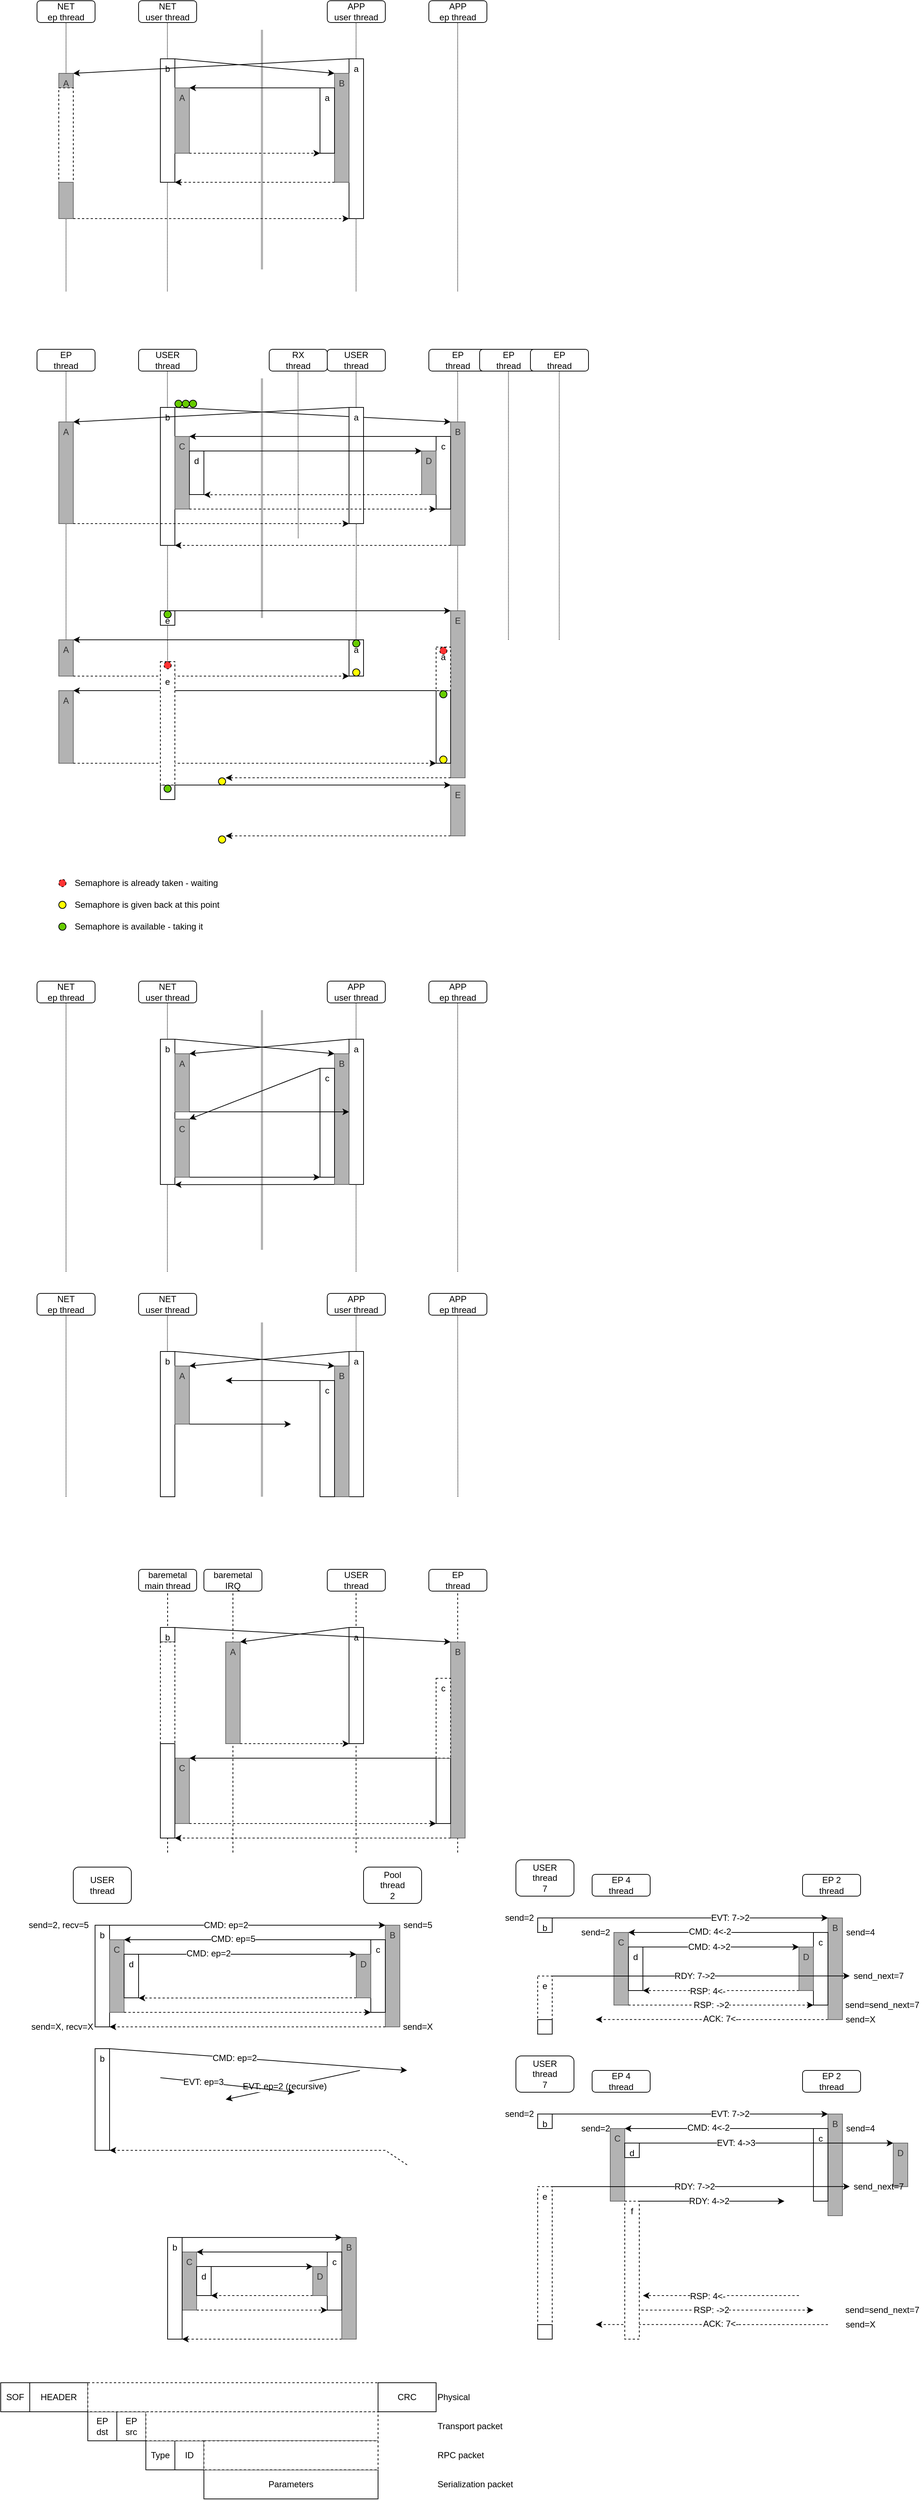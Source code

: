 <mxfile version="12.9.9" type="github">
  <diagram id="xgrzt0RMuhMkAyC4IfRt" name="Page-1">
    <mxGraphModel dx="942" dy="563" grid="1" gridSize="10" guides="1" tooltips="1" connect="1" arrows="1" fold="1" page="1" pageScale="1" pageWidth="850" pageHeight="1100" math="0" shadow="0">
      <root>
        <mxCell id="0" />
        <mxCell id="1" parent="0" />
        <mxCell id="PQzGvBvh1XN56MC4Xkkl-26" value="" style="endArrow=none;dashed=1;html=1;entryX=0.5;entryY=1;entryDx=0;entryDy=0;" parent="1" target="PQzGvBvh1XN56MC4Xkkl-13" edge="1">
          <mxGeometry width="50" height="50" relative="1" as="geometry">
            <mxPoint x="230" y="2590" as="sourcePoint" />
            <mxPoint x="170" y="2310" as="targetPoint" />
          </mxGeometry>
        </mxCell>
        <mxCell id="PQzGvBvh1XN56MC4Xkkl-27" value="" style="endArrow=none;dashed=1;html=1;entryX=0.5;entryY=1;entryDx=0;entryDy=0;" parent="1" edge="1">
          <mxGeometry width="50" height="50" relative="1" as="geometry">
            <mxPoint x="320" y="2590" as="sourcePoint" />
            <mxPoint x="320" y="2230" as="targetPoint" />
          </mxGeometry>
        </mxCell>
        <mxCell id="PQzGvBvh1XN56MC4Xkkl-28" value="" style="endArrow=none;dashed=1;html=1;entryX=0.5;entryY=1;entryDx=0;entryDy=0;" parent="1" edge="1">
          <mxGeometry width="50" height="50" relative="1" as="geometry">
            <mxPoint x="489.71" y="2590" as="sourcePoint" />
            <mxPoint x="489.71" y="2230" as="targetPoint" />
          </mxGeometry>
        </mxCell>
        <mxCell id="PQzGvBvh1XN56MC4Xkkl-29" value="" style="endArrow=none;dashed=1;html=1;entryX=0.5;entryY=1;entryDx=0;entryDy=0;" parent="1" edge="1">
          <mxGeometry width="50" height="50" relative="1" as="geometry">
            <mxPoint x="629.71" y="2590" as="sourcePoint" />
            <mxPoint x="629.71" y="2230" as="targetPoint" />
          </mxGeometry>
        </mxCell>
        <mxCell id="1Rv9va5PV-6Wp0BokZfB-43" value="" style="endArrow=none;html=1;strokeColor=#000000;fontColor=#000000;entryX=0.5;entryY=1;entryDx=0;entryDy=0;dashed=1;dashPattern=1 1;" parent="1" target="1Rv9va5PV-6Wp0BokZfB-42" edge="1">
          <mxGeometry width="50" height="50" relative="1" as="geometry">
            <mxPoint x="90" y="440" as="sourcePoint" />
            <mxPoint x="370" y="240" as="targetPoint" />
          </mxGeometry>
        </mxCell>
        <mxCell id="1Rv9va5PV-6Wp0BokZfB-45" value="" style="endArrow=none;html=1;strokeColor=#000000;fontColor=#000000;entryX=0.5;entryY=1;entryDx=0;entryDy=0;dashed=1;dashPattern=1 1;" parent="1" edge="1">
          <mxGeometry width="50" height="50" relative="1" as="geometry">
            <mxPoint x="229.71" y="440" as="sourcePoint" />
            <mxPoint x="229.71" y="70" as="targetPoint" />
          </mxGeometry>
        </mxCell>
        <mxCell id="1Rv9va5PV-6Wp0BokZfB-46" value="" style="endArrow=none;html=1;strokeColor=#000000;fontColor=#000000;entryX=0.5;entryY=1;entryDx=0;entryDy=0;dashed=1;dashPattern=1 1;" parent="1" edge="1">
          <mxGeometry width="50" height="50" relative="1" as="geometry">
            <mxPoint x="489.71" y="440" as="sourcePoint" />
            <mxPoint x="489.71" y="70" as="targetPoint" />
          </mxGeometry>
        </mxCell>
        <mxCell id="1Rv9va5PV-6Wp0BokZfB-47" value="" style="endArrow=none;html=1;strokeColor=#000000;fontColor=#000000;entryX=0.5;entryY=1;entryDx=0;entryDy=0;dashed=1;dashPattern=1 1;" parent="1" edge="1">
          <mxGeometry width="50" height="50" relative="1" as="geometry">
            <mxPoint x="629.71" y="440" as="sourcePoint" />
            <mxPoint x="629.71" y="70" as="targetPoint" />
          </mxGeometry>
        </mxCell>
        <mxCell id="1Rv9va5PV-6Wp0BokZfB-1" value="b" style="rounded=0;whiteSpace=wrap;html=1;verticalAlign=top;" parent="1" vertex="1">
          <mxGeometry x="220" y="120" width="20" height="170" as="geometry" />
        </mxCell>
        <mxCell id="1Rv9va5PV-6Wp0BokZfB-2" value="" style="endArrow=none;html=1;strokeColor=#B3B3B3;strokeWidth=3;" parent="1" edge="1">
          <mxGeometry width="50" height="50" relative="1" as="geometry">
            <mxPoint x="360" y="410" as="sourcePoint" />
            <mxPoint x="360" y="80" as="targetPoint" />
          </mxGeometry>
        </mxCell>
        <mxCell id="1Rv9va5PV-6Wp0BokZfB-6" style="rounded=0;orthogonalLoop=1;jettySize=auto;html=1;exitX=0;exitY=0;exitDx=0;exitDy=0;entryX=1;entryY=0;entryDx=0;entryDy=0;" parent="1" source="1Rv9va5PV-6Wp0BokZfB-3" target="1Rv9va5PV-6Wp0BokZfB-5" edge="1">
          <mxGeometry relative="1" as="geometry">
            <mxPoint x="250" y="140" as="targetPoint" />
          </mxGeometry>
        </mxCell>
        <mxCell id="1Rv9va5PV-6Wp0BokZfB-3" value="a" style="rounded=0;whiteSpace=wrap;html=1;verticalAlign=top;" parent="1" vertex="1">
          <mxGeometry x="480" y="120" width="20" height="220" as="geometry" />
        </mxCell>
        <mxCell id="1Rv9va5PV-6Wp0BokZfB-5" value="A" style="rounded=0;whiteSpace=wrap;html=1;fillColor=#B3B3B3;strokeColor=#666666;fontColor=#333333;verticalAlign=top;" parent="1" vertex="1">
          <mxGeometry x="80" y="140" width="20" height="20" as="geometry" />
        </mxCell>
        <mxCell id="1Rv9va5PV-6Wp0BokZfB-7" value="B" style="rounded=0;whiteSpace=wrap;html=1;fillColor=#B3B3B3;strokeColor=#666666;fontColor=#333333;verticalAlign=top;" parent="1" vertex="1">
          <mxGeometry x="460" y="140" width="20" height="150" as="geometry" />
        </mxCell>
        <mxCell id="1Rv9va5PV-6Wp0BokZfB-12" value="a" style="rounded=0;whiteSpace=wrap;html=1;verticalAlign=top;" parent="1" vertex="1">
          <mxGeometry x="440" y="160" width="20" height="90" as="geometry" />
        </mxCell>
        <mxCell id="1Rv9va5PV-6Wp0BokZfB-20" value="A" style="rounded=0;whiteSpace=wrap;html=1;fillColor=#B3B3B3;strokeColor=#666666;fontColor=#333333;verticalAlign=top;" parent="1" vertex="1">
          <mxGeometry x="240" y="160" width="20" height="90" as="geometry" />
        </mxCell>
        <mxCell id="1Rv9va5PV-6Wp0BokZfB-21" style="edgeStyle=none;rounded=0;orthogonalLoop=1;jettySize=auto;html=1;exitX=1;exitY=1;exitDx=0;exitDy=0;dashed=1;entryX=0;entryY=1;entryDx=0;entryDy=0;" parent="1" source="1Rv9va5PV-6Wp0BokZfB-20" target="1Rv9va5PV-6Wp0BokZfB-12" edge="1">
          <mxGeometry relative="1" as="geometry">
            <mxPoint x="470" y="270" as="targetPoint" />
            <mxPoint x="220" y="260" as="sourcePoint" />
          </mxGeometry>
        </mxCell>
        <mxCell id="1Rv9va5PV-6Wp0BokZfB-30" value="" style="rounded=0;whiteSpace=wrap;html=1;verticalAlign=top;dashed=1;" parent="1" vertex="1">
          <mxGeometry x="80" y="160" width="20" height="130" as="geometry" />
        </mxCell>
        <mxCell id="1Rv9va5PV-6Wp0BokZfB-34" value="" style="endArrow=classic;html=1;strokeColor=#000000;fontColor=#000000;exitX=0;exitY=0;exitDx=0;exitDy=0;entryX=1;entryY=0;entryDx=0;entryDy=0;" parent="1" source="1Rv9va5PV-6Wp0BokZfB-12" target="1Rv9va5PV-6Wp0BokZfB-20" edge="1">
          <mxGeometry width="50" height="50" relative="1" as="geometry">
            <mxPoint x="490" y="250" as="sourcePoint" />
            <mxPoint x="250" y="170" as="targetPoint" />
          </mxGeometry>
        </mxCell>
        <mxCell id="1Rv9va5PV-6Wp0BokZfB-35" style="edgeStyle=none;rounded=0;orthogonalLoop=1;jettySize=auto;html=1;exitX=0;exitY=1;exitDx=0;exitDy=0;dashed=1;entryX=1;entryY=1;entryDx=0;entryDy=0;" parent="1" source="1Rv9va5PV-6Wp0BokZfB-7" target="1Rv9va5PV-6Wp0BokZfB-1" edge="1">
          <mxGeometry relative="1" as="geometry">
            <mxPoint x="250" y="300" as="targetPoint" />
            <mxPoint x="230" y="270" as="sourcePoint" />
          </mxGeometry>
        </mxCell>
        <mxCell id="1Rv9va5PV-6Wp0BokZfB-37" value="" style="rounded=0;whiteSpace=wrap;html=1;fillColor=#B3B3B3;strokeColor=#666666;fontColor=#333333;verticalAlign=top;" parent="1" vertex="1">
          <mxGeometry x="80" y="290" width="20" height="50" as="geometry" />
        </mxCell>
        <mxCell id="1Rv9va5PV-6Wp0BokZfB-38" value="" style="endArrow=classic;html=1;strokeColor=#000000;fontColor=#000000;exitX=1;exitY=1;exitDx=0;exitDy=0;entryX=0;entryY=1;entryDx=0;entryDy=0;dashed=1;" parent="1" source="1Rv9va5PV-6Wp0BokZfB-37" target="1Rv9va5PV-6Wp0BokZfB-3" edge="1">
          <mxGeometry width="50" height="50" relative="1" as="geometry">
            <mxPoint x="320" y="290" as="sourcePoint" />
            <mxPoint x="470" y="390" as="targetPoint" />
          </mxGeometry>
        </mxCell>
        <mxCell id="1Rv9va5PV-6Wp0BokZfB-39" value="NET&lt;br&gt;user thread" style="rounded=1;whiteSpace=wrap;html=1;fillColor=#ffffff;fontColor=#000000;" parent="1" vertex="1">
          <mxGeometry x="190" y="40" width="80" height="30" as="geometry" />
        </mxCell>
        <mxCell id="1Rv9va5PV-6Wp0BokZfB-40" value="APP&lt;br&gt;user thread" style="rounded=1;whiteSpace=wrap;html=1;fillColor=#ffffff;fontColor=#000000;" parent="1" vertex="1">
          <mxGeometry x="450" y="40" width="80" height="30" as="geometry" />
        </mxCell>
        <mxCell id="1Rv9va5PV-6Wp0BokZfB-41" value="APP&lt;br&gt;ep thread" style="rounded=1;whiteSpace=wrap;html=1;fillColor=#ffffff;fontColor=#000000;" parent="1" vertex="1">
          <mxGeometry x="590" y="40" width="80" height="30" as="geometry" />
        </mxCell>
        <mxCell id="1Rv9va5PV-6Wp0BokZfB-42" value="NET&lt;br&gt;ep thread" style="rounded=1;whiteSpace=wrap;html=1;fillColor=#ffffff;fontColor=#000000;" parent="1" vertex="1">
          <mxGeometry x="50" y="40" width="80" height="30" as="geometry" />
        </mxCell>
        <mxCell id="1Rv9va5PV-6Wp0BokZfB-8" style="edgeStyle=none;rounded=0;orthogonalLoop=1;jettySize=auto;html=1;exitX=1;exitY=0;exitDx=0;exitDy=0;entryX=0;entryY=0;entryDx=0;entryDy=0;" parent="1" source="1Rv9va5PV-6Wp0BokZfB-1" target="1Rv9va5PV-6Wp0BokZfB-7" edge="1">
          <mxGeometry relative="1" as="geometry">
            <mxPoint x="470" y="140" as="targetPoint" />
          </mxGeometry>
        </mxCell>
        <mxCell id="1Rv9va5PV-6Wp0BokZfB-54" value="" style="endArrow=none;html=1;strokeColor=#000000;fontColor=#000000;entryX=0.5;entryY=1;entryDx=0;entryDy=0;dashed=1;dashPattern=1 1;" parent="1" target="1Rv9va5PV-6Wp0BokZfB-75" edge="1">
          <mxGeometry width="50" height="50" relative="1" as="geometry">
            <mxPoint x="90" y="920" as="sourcePoint" />
            <mxPoint x="370" y="720" as="targetPoint" />
          </mxGeometry>
        </mxCell>
        <mxCell id="1Rv9va5PV-6Wp0BokZfB-55" value="" style="endArrow=none;html=1;strokeColor=#000000;fontColor=#000000;entryX=0.5;entryY=1;entryDx=0;entryDy=0;dashed=1;dashPattern=1 1;" parent="1" edge="1">
          <mxGeometry width="50" height="50" relative="1" as="geometry">
            <mxPoint x="229.994" y="1050" as="sourcePoint" />
            <mxPoint x="229.71" y="550" as="targetPoint" />
          </mxGeometry>
        </mxCell>
        <mxCell id="1Rv9va5PV-6Wp0BokZfB-56" value="" style="endArrow=none;html=1;strokeColor=#000000;fontColor=#000000;entryX=0.5;entryY=1;entryDx=0;entryDy=0;dashed=1;dashPattern=1 1;" parent="1" edge="1">
          <mxGeometry width="50" height="50" relative="1" as="geometry">
            <mxPoint x="489.948" y="780" as="sourcePoint" />
            <mxPoint x="489.71" y="550" as="targetPoint" />
          </mxGeometry>
        </mxCell>
        <mxCell id="1Rv9va5PV-6Wp0BokZfB-57" value="" style="endArrow=none;html=1;strokeColor=#000000;fontColor=#000000;entryX=0.5;entryY=1;entryDx=0;entryDy=0;dashed=1;dashPattern=1 1;" parent="1" edge="1">
          <mxGeometry width="50" height="50" relative="1" as="geometry">
            <mxPoint x="629.71" y="920" as="sourcePoint" />
            <mxPoint x="629.71" y="550" as="targetPoint" />
          </mxGeometry>
        </mxCell>
        <mxCell id="PQzGvBvh1XN56MC4Xkkl-51" style="edgeStyle=none;rounded=0;orthogonalLoop=1;jettySize=auto;html=1;exitX=1;exitY=0;exitDx=0;exitDy=0;entryX=0;entryY=0;entryDx=0;entryDy=0;" parent="1" source="1Rv9va5PV-6Wp0BokZfB-58" target="1Rv9va5PV-6Wp0BokZfB-63" edge="1">
          <mxGeometry relative="1" as="geometry" />
        </mxCell>
        <mxCell id="1Rv9va5PV-6Wp0BokZfB-58" value="b" style="rounded=0;whiteSpace=wrap;html=1;verticalAlign=top;" parent="1" vertex="1">
          <mxGeometry x="220" y="600" width="20" height="190" as="geometry" />
        </mxCell>
        <mxCell id="1Rv9va5PV-6Wp0BokZfB-59" value="" style="endArrow=none;html=1;strokeColor=#B3B3B3;strokeWidth=3;" parent="1" edge="1">
          <mxGeometry width="50" height="50" relative="1" as="geometry">
            <mxPoint x="360" y="890" as="sourcePoint" />
            <mxPoint x="360" y="560" as="targetPoint" />
          </mxGeometry>
        </mxCell>
        <mxCell id="1Rv9va5PV-6Wp0BokZfB-60" style="rounded=0;orthogonalLoop=1;jettySize=auto;html=1;exitX=0;exitY=0;exitDx=0;exitDy=0;entryX=1;entryY=0;entryDx=0;entryDy=0;" parent="1" source="1Rv9va5PV-6Wp0BokZfB-61" target="1Rv9va5PV-6Wp0BokZfB-62" edge="1">
          <mxGeometry relative="1" as="geometry">
            <mxPoint x="250" y="620" as="targetPoint" />
          </mxGeometry>
        </mxCell>
        <mxCell id="1Rv9va5PV-6Wp0BokZfB-61" value="a" style="rounded=0;whiteSpace=wrap;html=1;verticalAlign=top;" parent="1" vertex="1">
          <mxGeometry x="480" y="600" width="20" height="160" as="geometry" />
        </mxCell>
        <mxCell id="1Rv9va5PV-6Wp0BokZfB-62" value="A" style="rounded=0;whiteSpace=wrap;html=1;fillColor=#B3B3B3;strokeColor=#666666;fontColor=#333333;verticalAlign=top;" parent="1" vertex="1">
          <mxGeometry x="80" y="620" width="20" height="140" as="geometry" />
        </mxCell>
        <mxCell id="1Rv9va5PV-6Wp0BokZfB-63" value="B" style="rounded=0;whiteSpace=wrap;html=1;fillColor=#B3B3B3;strokeColor=#666666;fontColor=#333333;verticalAlign=top;" parent="1" vertex="1">
          <mxGeometry x="620" y="620" width="20" height="170" as="geometry" />
        </mxCell>
        <mxCell id="1Rv9va5PV-6Wp0BokZfB-64" value="c" style="rounded=0;whiteSpace=wrap;html=1;verticalAlign=top;" parent="1" vertex="1">
          <mxGeometry x="600" y="640" width="20" height="100" as="geometry" />
        </mxCell>
        <mxCell id="1Rv9va5PV-6Wp0BokZfB-65" value="C" style="rounded=0;whiteSpace=wrap;html=1;fillColor=#B3B3B3;strokeColor=#666666;fontColor=#333333;verticalAlign=top;" parent="1" vertex="1">
          <mxGeometry x="240" y="640" width="20" height="100" as="geometry" />
        </mxCell>
        <mxCell id="1Rv9va5PV-6Wp0BokZfB-66" style="edgeStyle=none;rounded=0;orthogonalLoop=1;jettySize=auto;html=1;exitX=1;exitY=1;exitDx=0;exitDy=0;dashed=1;entryX=0;entryY=1;entryDx=0;entryDy=0;" parent="1" source="1Rv9va5PV-6Wp0BokZfB-65" target="1Rv9va5PV-6Wp0BokZfB-64" edge="1">
          <mxGeometry relative="1" as="geometry">
            <mxPoint x="620" y="750" as="targetPoint" />
            <mxPoint x="220" y="740" as="sourcePoint" />
          </mxGeometry>
        </mxCell>
        <mxCell id="1Rv9va5PV-6Wp0BokZfB-68" value="" style="endArrow=classic;html=1;strokeColor=#000000;fontColor=#000000;exitX=0;exitY=0;exitDx=0;exitDy=0;entryX=1;entryY=0;entryDx=0;entryDy=0;" parent="1" source="1Rv9va5PV-6Wp0BokZfB-64" target="1Rv9va5PV-6Wp0BokZfB-65" edge="1">
          <mxGeometry width="50" height="50" relative="1" as="geometry">
            <mxPoint x="490" y="730" as="sourcePoint" />
            <mxPoint x="260" y="650" as="targetPoint" />
          </mxGeometry>
        </mxCell>
        <mxCell id="1Rv9va5PV-6Wp0BokZfB-69" style="edgeStyle=none;rounded=0;orthogonalLoop=1;jettySize=auto;html=1;dashed=1;entryX=1;entryY=1;entryDx=0;entryDy=0;exitX=0;exitY=1;exitDx=0;exitDy=0;" parent="1" source="1Rv9va5PV-6Wp0BokZfB-63" target="1Rv9va5PV-6Wp0BokZfB-58" edge="1">
          <mxGeometry relative="1" as="geometry">
            <mxPoint x="250" y="800" as="targetPoint" />
            <mxPoint x="620" y="790" as="sourcePoint" />
          </mxGeometry>
        </mxCell>
        <mxCell id="1Rv9va5PV-6Wp0BokZfB-71" value="" style="endArrow=classic;html=1;strokeColor=#000000;fontColor=#000000;exitX=1;exitY=1;exitDx=0;exitDy=0;entryX=0;entryY=1;entryDx=0;entryDy=0;dashed=1;" parent="1" target="1Rv9va5PV-6Wp0BokZfB-61" edge="1">
          <mxGeometry width="50" height="50" relative="1" as="geometry">
            <mxPoint x="100" y="760" as="sourcePoint" />
            <mxPoint x="470" y="770" as="targetPoint" />
          </mxGeometry>
        </mxCell>
        <mxCell id="1Rv9va5PV-6Wp0BokZfB-72" value="USER&lt;br&gt;thread" style="rounded=1;whiteSpace=wrap;html=1;fillColor=#ffffff;fontColor=#000000;" parent="1" vertex="1">
          <mxGeometry x="190" y="520" width="80" height="30" as="geometry" />
        </mxCell>
        <mxCell id="1Rv9va5PV-6Wp0BokZfB-73" value="USER&lt;br&gt;thread" style="rounded=1;whiteSpace=wrap;html=1;fillColor=#ffffff;fontColor=#000000;" parent="1" vertex="1">
          <mxGeometry x="450" y="520" width="80" height="30" as="geometry" />
        </mxCell>
        <mxCell id="1Rv9va5PV-6Wp0BokZfB-74" value="EP&lt;br&gt;thread" style="rounded=1;whiteSpace=wrap;html=1;fillColor=#ffffff;fontColor=#000000;" parent="1" vertex="1">
          <mxGeometry x="590" y="520" width="80" height="30" as="geometry" />
        </mxCell>
        <mxCell id="1Rv9va5PV-6Wp0BokZfB-75" value="EP&lt;br&gt;thread" style="rounded=1;whiteSpace=wrap;html=1;fillColor=#ffffff;fontColor=#000000;" parent="1" vertex="1">
          <mxGeometry x="50" y="520" width="80" height="30" as="geometry" />
        </mxCell>
        <mxCell id="1Rv9va5PV-6Wp0BokZfB-81" value="" style="endArrow=none;html=1;strokeColor=#000000;fontColor=#000000;entryX=0.5;entryY=1;entryDx=0;entryDy=0;dashed=1;dashPattern=1 1;" parent="1" target="1Rv9va5PV-6Wp0BokZfB-61" edge="1">
          <mxGeometry width="50" height="50" relative="1" as="geometry">
            <mxPoint x="489.71" y="920" as="sourcePoint" />
            <mxPoint x="490" y="880" as="targetPoint" />
          </mxGeometry>
        </mxCell>
        <mxCell id="G7WEoSztosAkv3LRzKmX-35" value="e" style="rounded=0;whiteSpace=wrap;html=1;verticalAlign=top;" parent="1" vertex="1">
          <mxGeometry x="220" y="880" width="20" height="20" as="geometry" />
        </mxCell>
        <mxCell id="G7WEoSztosAkv3LRzKmX-36" style="rounded=0;orthogonalLoop=1;jettySize=auto;html=1;exitX=0;exitY=0;exitDx=0;exitDy=0;entryX=1;entryY=0;entryDx=0;entryDy=0;" parent="1" source="G7WEoSztosAkv3LRzKmX-37" target="G7WEoSztosAkv3LRzKmX-38" edge="1">
          <mxGeometry relative="1" as="geometry">
            <mxPoint x="250" y="880" as="targetPoint" />
          </mxGeometry>
        </mxCell>
        <mxCell id="G7WEoSztosAkv3LRzKmX-37" value="a" style="rounded=0;whiteSpace=wrap;html=1;verticalAlign=top;" parent="1" vertex="1">
          <mxGeometry x="480" y="920" width="20" height="50" as="geometry" />
        </mxCell>
        <mxCell id="G7WEoSztosAkv3LRzKmX-38" value="A" style="rounded=0;whiteSpace=wrap;html=1;fillColor=#B3B3B3;strokeColor=#666666;fontColor=#333333;verticalAlign=top;" parent="1" vertex="1">
          <mxGeometry x="80" y="920" width="20" height="50" as="geometry" />
        </mxCell>
        <mxCell id="G7WEoSztosAkv3LRzKmX-39" value="E" style="rounded=0;whiteSpace=wrap;html=1;fillColor=#B3B3B3;strokeColor=#666666;fontColor=#333333;verticalAlign=top;" parent="1" vertex="1">
          <mxGeometry x="620" y="880" width="20" height="230" as="geometry" />
        </mxCell>
        <mxCell id="G7WEoSztosAkv3LRzKmX-40" value="" style="rounded=0;whiteSpace=wrap;html=1;verticalAlign=top;" parent="1" vertex="1">
          <mxGeometry x="600" y="990" width="20" height="100" as="geometry" />
        </mxCell>
        <mxCell id="G7WEoSztosAkv3LRzKmX-41" value="A" style="rounded=0;whiteSpace=wrap;html=1;fillColor=#B3B3B3;strokeColor=#666666;fontColor=#333333;verticalAlign=top;" parent="1" vertex="1">
          <mxGeometry x="80" y="990" width="20" height="100" as="geometry" />
        </mxCell>
        <mxCell id="G7WEoSztosAkv3LRzKmX-42" style="edgeStyle=none;rounded=0;orthogonalLoop=1;jettySize=auto;html=1;exitX=1;exitY=1;exitDx=0;exitDy=0;dashed=1;entryX=0;entryY=1;entryDx=0;entryDy=0;" parent="1" source="G7WEoSztosAkv3LRzKmX-41" target="G7WEoSztosAkv3LRzKmX-40" edge="1">
          <mxGeometry relative="1" as="geometry">
            <mxPoint x="620" y="1010" as="targetPoint" />
            <mxPoint x="220" y="1000" as="sourcePoint" />
          </mxGeometry>
        </mxCell>
        <mxCell id="G7WEoSztosAkv3LRzKmX-43" value="" style="endArrow=classic;html=1;strokeColor=#000000;fontColor=#000000;exitX=0;exitY=0;exitDx=0;exitDy=0;entryX=1;entryY=0;entryDx=0;entryDy=0;" parent="1" source="G7WEoSztosAkv3LRzKmX-40" target="G7WEoSztosAkv3LRzKmX-41" edge="1">
          <mxGeometry width="50" height="50" relative="1" as="geometry">
            <mxPoint x="490" y="990" as="sourcePoint" />
            <mxPoint x="260" y="910" as="targetPoint" />
          </mxGeometry>
        </mxCell>
        <mxCell id="G7WEoSztosAkv3LRzKmX-44" style="edgeStyle=none;rounded=0;orthogonalLoop=1;jettySize=auto;html=1;dashed=1;exitX=0;exitY=1;exitDx=0;exitDy=0;" parent="1" source="G7WEoSztosAkv3LRzKmX-39" edge="1">
          <mxGeometry relative="1" as="geometry">
            <mxPoint x="310" y="1110" as="targetPoint" />
            <mxPoint x="620" y="1050" as="sourcePoint" />
          </mxGeometry>
        </mxCell>
        <mxCell id="G7WEoSztosAkv3LRzKmX-45" value="" style="endArrow=classic;html=1;strokeColor=#000000;fontColor=#000000;exitX=1;exitY=1;exitDx=0;exitDy=0;entryX=0;entryY=1;entryDx=0;entryDy=0;dashed=1;" parent="1" source="G7WEoSztosAkv3LRzKmX-38" target="G7WEoSztosAkv3LRzKmX-37" edge="1">
          <mxGeometry width="50" height="50" relative="1" as="geometry">
            <mxPoint x="100" y="1020" as="sourcePoint" />
            <mxPoint x="470" y="1030" as="targetPoint" />
          </mxGeometry>
        </mxCell>
        <mxCell id="G7WEoSztosAkv3LRzKmX-46" style="edgeStyle=none;rounded=0;orthogonalLoop=1;jettySize=auto;html=1;exitX=1;exitY=0;exitDx=0;exitDy=0;entryX=0;entryY=0;entryDx=0;entryDy=0;" parent="1" source="G7WEoSztosAkv3LRzKmX-35" target="G7WEoSztosAkv3LRzKmX-39" edge="1">
          <mxGeometry relative="1" as="geometry">
            <mxPoint x="470" y="880" as="targetPoint" />
          </mxGeometry>
        </mxCell>
        <mxCell id="G7WEoSztosAkv3LRzKmX-47" value="a" style="rounded=0;whiteSpace=wrap;html=1;verticalAlign=top;dashed=1;" parent="1" vertex="1">
          <mxGeometry x="600" y="930" width="20" height="60" as="geometry" />
        </mxCell>
        <mxCell id="G7WEoSztosAkv3LRzKmX-48" value="" style="ellipse;whiteSpace=wrap;html=1;fillColor=#66CC00;" parent="1" vertex="1">
          <mxGeometry x="485" y="920" width="10" height="10" as="geometry" />
        </mxCell>
        <mxCell id="G7WEoSztosAkv3LRzKmX-49" value="" style="ellipse;whiteSpace=wrap;html=1;dashed=1;fillColor=#FF3333;" parent="1" vertex="1">
          <mxGeometry x="605" y="930" width="10" height="10" as="geometry" />
        </mxCell>
        <mxCell id="G7WEoSztosAkv3LRzKmX-51" value="" style="ellipse;whiteSpace=wrap;html=1;fillColor=#66CC00;" parent="1" vertex="1">
          <mxGeometry x="225" y="880" width="10" height="10" as="geometry" />
        </mxCell>
        <mxCell id="G7WEoSztosAkv3LRzKmX-52" value="" style="ellipse;whiteSpace=wrap;html=1;fillColor=#FFFF00;" parent="1" vertex="1">
          <mxGeometry x="485" y="960" width="10" height="10" as="geometry" />
        </mxCell>
        <mxCell id="G7WEoSztosAkv3LRzKmX-53" value="" style="ellipse;whiteSpace=wrap;html=1;fillColor=#FFFF00;" parent="1" vertex="1">
          <mxGeometry x="300" y="1110" width="10" height="10" as="geometry" />
        </mxCell>
        <mxCell id="G7WEoSztosAkv3LRzKmX-54" value="" style="ellipse;whiteSpace=wrap;html=1;fillColor=#FFFF00;" parent="1" vertex="1">
          <mxGeometry x="605" y="1080" width="10" height="10" as="geometry" />
        </mxCell>
        <mxCell id="G7WEoSztosAkv3LRzKmX-57" value="" style="ellipse;whiteSpace=wrap;html=1;fillColor=#66CC00;" parent="1" vertex="1">
          <mxGeometry x="605" y="990" width="10" height="10" as="geometry" />
        </mxCell>
        <mxCell id="G7WEoSztosAkv3LRzKmX-65" style="edgeStyle=none;rounded=0;orthogonalLoop=1;jettySize=auto;html=1;exitX=1;exitY=0;exitDx=0;exitDy=0;entryX=0;entryY=0;entryDx=0;entryDy=0;" parent="1" source="G7WEoSztosAkv3LRzKmX-59" target="G7WEoSztosAkv3LRzKmX-64" edge="1">
          <mxGeometry relative="1" as="geometry" />
        </mxCell>
        <mxCell id="G7WEoSztosAkv3LRzKmX-59" value="" style="rounded=0;whiteSpace=wrap;html=1;verticalAlign=top;" parent="1" vertex="1">
          <mxGeometry x="220" y="1120" width="20" height="20" as="geometry" />
        </mxCell>
        <mxCell id="G7WEoSztosAkv3LRzKmX-60" value="&lt;br&gt;e" style="rounded=0;whiteSpace=wrap;html=1;verticalAlign=top;dashed=1;" parent="1" vertex="1">
          <mxGeometry x="220" y="950" width="20" height="170" as="geometry" />
        </mxCell>
        <mxCell id="G7WEoSztosAkv3LRzKmX-61" value="" style="ellipse;whiteSpace=wrap;html=1;dashed=1;fillColor=#FF3333;" parent="1" vertex="1">
          <mxGeometry x="225" y="950" width="10" height="10" as="geometry" />
        </mxCell>
        <mxCell id="G7WEoSztosAkv3LRzKmX-63" value="" style="ellipse;whiteSpace=wrap;html=1;fillColor=#66CC00;" parent="1" vertex="1">
          <mxGeometry x="225" y="1120" width="10" height="10" as="geometry" />
        </mxCell>
        <mxCell id="G7WEoSztosAkv3LRzKmX-66" style="edgeStyle=none;rounded=0;orthogonalLoop=1;jettySize=auto;html=1;exitX=0;exitY=1;exitDx=0;exitDy=0;dashed=1;" parent="1" source="G7WEoSztosAkv3LRzKmX-64" edge="1">
          <mxGeometry relative="1" as="geometry">
            <mxPoint x="310" y="1190" as="targetPoint" />
          </mxGeometry>
        </mxCell>
        <mxCell id="G7WEoSztosAkv3LRzKmX-64" value="E" style="rounded=0;whiteSpace=wrap;html=1;fillColor=#B3B3B3;strokeColor=#666666;fontColor=#333333;verticalAlign=top;" parent="1" vertex="1">
          <mxGeometry x="620" y="1120" width="20" height="70" as="geometry" />
        </mxCell>
        <mxCell id="G7WEoSztosAkv3LRzKmX-67" value="" style="ellipse;whiteSpace=wrap;html=1;fillColor=#FFFF00;" parent="1" vertex="1">
          <mxGeometry x="300" y="1190" width="10" height="10" as="geometry" />
        </mxCell>
        <mxCell id="G7WEoSztosAkv3LRzKmX-68" value="" style="ellipse;whiteSpace=wrap;html=1;fillColor=#66CC00;" parent="1" vertex="1">
          <mxGeometry x="80" y="1310" width="10" height="10" as="geometry" />
        </mxCell>
        <mxCell id="G7WEoSztosAkv3LRzKmX-69" value="" style="ellipse;whiteSpace=wrap;html=1;fillColor=#FFFF00;" parent="1" vertex="1">
          <mxGeometry x="80" y="1280" width="10" height="10" as="geometry" />
        </mxCell>
        <mxCell id="G7WEoSztosAkv3LRzKmX-70" value="" style="ellipse;whiteSpace=wrap;html=1;dashed=1;fillColor=#FF3333;" parent="1" vertex="1">
          <mxGeometry x="80" y="1250" width="10" height="10" as="geometry" />
        </mxCell>
        <mxCell id="G7WEoSztosAkv3LRzKmX-72" value="Semaphore is already taken - waiting" style="text;html=1;strokeColor=none;fillColor=none;align=left;verticalAlign=middle;whiteSpace=wrap;rounded=0;" parent="1" vertex="1">
          <mxGeometry x="100" y="1240" width="220" height="30" as="geometry" />
        </mxCell>
        <mxCell id="G7WEoSztosAkv3LRzKmX-73" value="Semaphore is given back at this point" style="text;html=1;strokeColor=none;fillColor=none;align=left;verticalAlign=middle;whiteSpace=wrap;rounded=0;" parent="1" vertex="1">
          <mxGeometry x="100" y="1270" width="220" height="30" as="geometry" />
        </mxCell>
        <mxCell id="G7WEoSztosAkv3LRzKmX-74" value="Semaphore is available - taking it" style="text;html=1;strokeColor=none;fillColor=none;align=left;verticalAlign=middle;whiteSpace=wrap;rounded=0;" parent="1" vertex="1">
          <mxGeometry x="100" y="1300" width="220" height="30" as="geometry" />
        </mxCell>
        <mxCell id="G7WEoSztosAkv3LRzKmX-94" value="" style="endArrow=none;html=1;strokeColor=#000000;fontColor=#000000;entryX=0.5;entryY=1;entryDx=0;entryDy=0;dashed=1;dashPattern=1 1;" parent="1" target="G7WEoSztosAkv3LRzKmX-115" edge="1">
          <mxGeometry width="50" height="50" relative="1" as="geometry">
            <mxPoint x="90" y="1790" as="sourcePoint" />
            <mxPoint x="370" y="1590" as="targetPoint" />
          </mxGeometry>
        </mxCell>
        <mxCell id="G7WEoSztosAkv3LRzKmX-95" value="" style="endArrow=none;html=1;strokeColor=#000000;fontColor=#000000;entryX=0.5;entryY=1;entryDx=0;entryDy=0;dashed=1;dashPattern=1 1;" parent="1" edge="1">
          <mxGeometry width="50" height="50" relative="1" as="geometry">
            <mxPoint x="229.71" y="1790" as="sourcePoint" />
            <mxPoint x="229.71" y="1420" as="targetPoint" />
          </mxGeometry>
        </mxCell>
        <mxCell id="G7WEoSztosAkv3LRzKmX-96" value="" style="endArrow=none;html=1;strokeColor=#000000;fontColor=#000000;entryX=0.5;entryY=1;entryDx=0;entryDy=0;dashed=1;dashPattern=1 1;" parent="1" edge="1">
          <mxGeometry width="50" height="50" relative="1" as="geometry">
            <mxPoint x="489.71" y="1790" as="sourcePoint" />
            <mxPoint x="489.71" y="1420" as="targetPoint" />
          </mxGeometry>
        </mxCell>
        <mxCell id="G7WEoSztosAkv3LRzKmX-97" value="" style="endArrow=none;html=1;strokeColor=#000000;fontColor=#000000;entryX=0.5;entryY=1;entryDx=0;entryDy=0;dashed=1;dashPattern=1 1;" parent="1" edge="1">
          <mxGeometry width="50" height="50" relative="1" as="geometry">
            <mxPoint x="629.71" y="1790" as="sourcePoint" />
            <mxPoint x="629.71" y="1420" as="targetPoint" />
          </mxGeometry>
        </mxCell>
        <mxCell id="G7WEoSztosAkv3LRzKmX-98" value="b" style="rounded=0;whiteSpace=wrap;html=1;verticalAlign=top;" parent="1" vertex="1">
          <mxGeometry x="220" y="1470" width="20" height="200" as="geometry" />
        </mxCell>
        <mxCell id="G7WEoSztosAkv3LRzKmX-99" value="" style="endArrow=none;html=1;strokeColor=#B3B3B3;strokeWidth=3;" parent="1" edge="1">
          <mxGeometry width="50" height="50" relative="1" as="geometry">
            <mxPoint x="360" y="1760" as="sourcePoint" />
            <mxPoint x="360" y="1430" as="targetPoint" />
          </mxGeometry>
        </mxCell>
        <mxCell id="G7WEoSztosAkv3LRzKmX-100" style="rounded=0;orthogonalLoop=1;jettySize=auto;html=1;exitX=0;exitY=0;exitDx=0;exitDy=0;entryX=1;entryY=0;entryDx=0;entryDy=0;" parent="1" source="G7WEoSztosAkv3LRzKmX-101" target="G7WEoSztosAkv3LRzKmX-102" edge="1">
          <mxGeometry relative="1" as="geometry">
            <mxPoint x="250" y="1490" as="targetPoint" />
          </mxGeometry>
        </mxCell>
        <mxCell id="G7WEoSztosAkv3LRzKmX-101" value="a" style="rounded=0;whiteSpace=wrap;html=1;verticalAlign=top;" parent="1" vertex="1">
          <mxGeometry x="480" y="1470" width="20" height="200" as="geometry" />
        </mxCell>
        <mxCell id="G7WEoSztosAkv3LRzKmX-102" value="A" style="rounded=0;whiteSpace=wrap;html=1;fillColor=#B3B3B3;strokeColor=#666666;fontColor=#333333;verticalAlign=top;" parent="1" vertex="1">
          <mxGeometry x="240" y="1490" width="20" height="80" as="geometry" />
        </mxCell>
        <mxCell id="G7WEoSztosAkv3LRzKmX-121" style="edgeStyle=none;rounded=0;orthogonalLoop=1;jettySize=auto;html=1;exitX=0;exitY=1;exitDx=0;exitDy=0;" parent="1" source="G7WEoSztosAkv3LRzKmX-103" edge="1">
          <mxGeometry relative="1" as="geometry">
            <mxPoint x="240" y="1670.286" as="targetPoint" />
          </mxGeometry>
        </mxCell>
        <mxCell id="G7WEoSztosAkv3LRzKmX-103" value="B" style="rounded=0;whiteSpace=wrap;html=1;fillColor=#B3B3B3;strokeColor=#666666;fontColor=#333333;verticalAlign=top;" parent="1" vertex="1">
          <mxGeometry x="460" y="1490" width="20" height="180" as="geometry" />
        </mxCell>
        <mxCell id="G7WEoSztosAkv3LRzKmX-117" style="edgeStyle=none;rounded=0;orthogonalLoop=1;jettySize=auto;html=1;exitX=0;exitY=0;exitDx=0;exitDy=0;" parent="1" source="G7WEoSztosAkv3LRzKmX-104" edge="1">
          <mxGeometry relative="1" as="geometry">
            <mxPoint x="260" y="1580" as="targetPoint" />
          </mxGeometry>
        </mxCell>
        <mxCell id="G7WEoSztosAkv3LRzKmX-104" value="c" style="rounded=0;whiteSpace=wrap;html=1;verticalAlign=top;" parent="1" vertex="1">
          <mxGeometry x="440" y="1510" width="20" height="150" as="geometry" />
        </mxCell>
        <mxCell id="G7WEoSztosAkv3LRzKmX-112" value="NET&lt;br&gt;user thread" style="rounded=1;whiteSpace=wrap;html=1;fillColor=#ffffff;fontColor=#000000;" parent="1" vertex="1">
          <mxGeometry x="190" y="1390" width="80" height="30" as="geometry" />
        </mxCell>
        <mxCell id="G7WEoSztosAkv3LRzKmX-113" value="APP&lt;br&gt;user thread" style="rounded=1;whiteSpace=wrap;html=1;fillColor=#ffffff;fontColor=#000000;" parent="1" vertex="1">
          <mxGeometry x="450" y="1390" width="80" height="30" as="geometry" />
        </mxCell>
        <mxCell id="G7WEoSztosAkv3LRzKmX-114" value="APP&lt;br&gt;ep thread" style="rounded=1;whiteSpace=wrap;html=1;fillColor=#ffffff;fontColor=#000000;" parent="1" vertex="1">
          <mxGeometry x="590" y="1390" width="80" height="30" as="geometry" />
        </mxCell>
        <mxCell id="G7WEoSztosAkv3LRzKmX-115" value="NET&lt;br&gt;ep thread" style="rounded=1;whiteSpace=wrap;html=1;fillColor=#ffffff;fontColor=#000000;" parent="1" vertex="1">
          <mxGeometry x="50" y="1390" width="80" height="30" as="geometry" />
        </mxCell>
        <mxCell id="G7WEoSztosAkv3LRzKmX-116" style="edgeStyle=none;rounded=0;orthogonalLoop=1;jettySize=auto;html=1;exitX=1;exitY=0;exitDx=0;exitDy=0;entryX=0;entryY=0;entryDx=0;entryDy=0;" parent="1" source="G7WEoSztosAkv3LRzKmX-98" target="G7WEoSztosAkv3LRzKmX-103" edge="1">
          <mxGeometry relative="1" as="geometry">
            <mxPoint x="470" y="1490" as="targetPoint" />
          </mxGeometry>
        </mxCell>
        <mxCell id="G7WEoSztosAkv3LRzKmX-118" style="edgeStyle=none;rounded=0;orthogonalLoop=1;jettySize=auto;html=1;exitX=1;exitY=1;exitDx=0;exitDy=0;" parent="1" source="G7WEoSztosAkv3LRzKmX-102" edge="1">
          <mxGeometry relative="1" as="geometry">
            <mxPoint x="480" y="1570" as="targetPoint" />
          </mxGeometry>
        </mxCell>
        <mxCell id="G7WEoSztosAkv3LRzKmX-120" style="edgeStyle=none;rounded=0;orthogonalLoop=1;jettySize=auto;html=1;exitX=1;exitY=1;exitDx=0;exitDy=0;" parent="1" source="G7WEoSztosAkv3LRzKmX-119" edge="1">
          <mxGeometry relative="1" as="geometry">
            <mxPoint x="440" y="1660" as="targetPoint" />
          </mxGeometry>
        </mxCell>
        <mxCell id="G7WEoSztosAkv3LRzKmX-119" value="C" style="rounded=0;whiteSpace=wrap;html=1;fillColor=#B3B3B3;strokeColor=#666666;fontColor=#333333;verticalAlign=top;" parent="1" vertex="1">
          <mxGeometry x="240" y="1580" width="20" height="80" as="geometry" />
        </mxCell>
        <mxCell id="G7WEoSztosAkv3LRzKmX-122" value="" style="endArrow=none;html=1;strokeColor=#000000;fontColor=#000000;entryX=0.5;entryY=1;entryDx=0;entryDy=0;dashed=1;dashPattern=1 1;" parent="1" target="G7WEoSztosAkv3LRzKmX-138" edge="1">
          <mxGeometry width="50" height="50" relative="1" as="geometry">
            <mxPoint x="90" y="2100" as="sourcePoint" />
            <mxPoint x="370" y="2020" as="targetPoint" />
          </mxGeometry>
        </mxCell>
        <mxCell id="G7WEoSztosAkv3LRzKmX-123" value="" style="endArrow=none;html=1;strokeColor=#000000;fontColor=#000000;entryX=0.5;entryY=1;entryDx=0;entryDy=0;dashed=1;dashPattern=1 1;exitX=0.5;exitY=1;exitDx=0;exitDy=0;" parent="1" source="G7WEoSztosAkv3LRzKmX-126" edge="1">
          <mxGeometry width="50" height="50" relative="1" as="geometry">
            <mxPoint x="230" y="2120" as="sourcePoint" />
            <mxPoint x="229.71" y="1850" as="targetPoint" />
          </mxGeometry>
        </mxCell>
        <mxCell id="G7WEoSztosAkv3LRzKmX-124" value="" style="endArrow=none;html=1;strokeColor=#000000;fontColor=#000000;entryX=0.5;entryY=1;entryDx=0;entryDy=0;dashed=1;dashPattern=1 1;exitX=0.5;exitY=1;exitDx=0;exitDy=0;" parent="1" source="G7WEoSztosAkv3LRzKmX-129" edge="1">
          <mxGeometry width="50" height="50" relative="1" as="geometry">
            <mxPoint x="489.71" y="2220" as="sourcePoint" />
            <mxPoint x="489.71" y="1850" as="targetPoint" />
          </mxGeometry>
        </mxCell>
        <mxCell id="G7WEoSztosAkv3LRzKmX-125" value="" style="endArrow=none;html=1;strokeColor=#000000;fontColor=#000000;entryX=0.5;entryY=1;entryDx=0;entryDy=0;dashed=1;dashPattern=1 1;" parent="1" edge="1">
          <mxGeometry width="50" height="50" relative="1" as="geometry">
            <mxPoint x="630" y="2100" as="sourcePoint" />
            <mxPoint x="629.71" y="1850" as="targetPoint" />
          </mxGeometry>
        </mxCell>
        <mxCell id="G7WEoSztosAkv3LRzKmX-126" value="b" style="rounded=0;whiteSpace=wrap;html=1;verticalAlign=top;" parent="1" vertex="1">
          <mxGeometry x="220" y="1900" width="20" height="200" as="geometry" />
        </mxCell>
        <mxCell id="G7WEoSztosAkv3LRzKmX-127" value="" style="endArrow=none;html=1;strokeColor=#B3B3B3;strokeWidth=3;" parent="1" edge="1">
          <mxGeometry width="50" height="50" relative="1" as="geometry">
            <mxPoint x="360" y="2100" as="sourcePoint" />
            <mxPoint x="360" y="1860" as="targetPoint" />
          </mxGeometry>
        </mxCell>
        <mxCell id="G7WEoSztosAkv3LRzKmX-128" style="rounded=0;orthogonalLoop=1;jettySize=auto;html=1;exitX=0;exitY=0;exitDx=0;exitDy=0;entryX=1;entryY=0;entryDx=0;entryDy=0;" parent="1" source="G7WEoSztosAkv3LRzKmX-129" target="G7WEoSztosAkv3LRzKmX-130" edge="1">
          <mxGeometry relative="1" as="geometry">
            <mxPoint x="250" y="1920" as="targetPoint" />
          </mxGeometry>
        </mxCell>
        <mxCell id="G7WEoSztosAkv3LRzKmX-129" value="a" style="rounded=0;whiteSpace=wrap;html=1;verticalAlign=top;" parent="1" vertex="1">
          <mxGeometry x="480" y="1900" width="20" height="200" as="geometry" />
        </mxCell>
        <mxCell id="G7WEoSztosAkv3LRzKmX-130" value="A" style="rounded=0;whiteSpace=wrap;html=1;fillColor=#B3B3B3;strokeColor=#666666;fontColor=#333333;verticalAlign=top;" parent="1" vertex="1">
          <mxGeometry x="240" y="1920" width="20" height="80" as="geometry" />
        </mxCell>
        <mxCell id="G7WEoSztosAkv3LRzKmX-132" value="B" style="rounded=0;whiteSpace=wrap;html=1;fillColor=#B3B3B3;strokeColor=#666666;fontColor=#333333;verticalAlign=top;" parent="1" vertex="1">
          <mxGeometry x="460" y="1920" width="20" height="180" as="geometry" />
        </mxCell>
        <mxCell id="G7WEoSztosAkv3LRzKmX-133" style="edgeStyle=none;rounded=0;orthogonalLoop=1;jettySize=auto;html=1;exitX=0;exitY=0;exitDx=0;exitDy=0;" parent="1" source="G7WEoSztosAkv3LRzKmX-134" edge="1">
          <mxGeometry relative="1" as="geometry">
            <mxPoint x="310" y="1940" as="targetPoint" />
          </mxGeometry>
        </mxCell>
        <mxCell id="G7WEoSztosAkv3LRzKmX-134" value="c" style="rounded=0;whiteSpace=wrap;html=1;verticalAlign=top;" parent="1" vertex="1">
          <mxGeometry x="440" y="1940" width="20" height="160" as="geometry" />
        </mxCell>
        <mxCell id="G7WEoSztosAkv3LRzKmX-135" value="NET&lt;br&gt;user thread" style="rounded=1;whiteSpace=wrap;html=1;fillColor=#ffffff;fontColor=#000000;" parent="1" vertex="1">
          <mxGeometry x="190" y="1820" width="80" height="30" as="geometry" />
        </mxCell>
        <mxCell id="G7WEoSztosAkv3LRzKmX-136" value="APP&lt;br&gt;user thread" style="rounded=1;whiteSpace=wrap;html=1;fillColor=#ffffff;fontColor=#000000;" parent="1" vertex="1">
          <mxGeometry x="450" y="1820" width="80" height="30" as="geometry" />
        </mxCell>
        <mxCell id="G7WEoSztosAkv3LRzKmX-137" value="APP&lt;br&gt;ep thread" style="rounded=1;whiteSpace=wrap;html=1;fillColor=#ffffff;fontColor=#000000;" parent="1" vertex="1">
          <mxGeometry x="590" y="1820" width="80" height="30" as="geometry" />
        </mxCell>
        <mxCell id="G7WEoSztosAkv3LRzKmX-138" value="NET&lt;br&gt;ep thread" style="rounded=1;whiteSpace=wrap;html=1;fillColor=#ffffff;fontColor=#000000;" parent="1" vertex="1">
          <mxGeometry x="50" y="1820" width="80" height="30" as="geometry" />
        </mxCell>
        <mxCell id="G7WEoSztosAkv3LRzKmX-139" style="edgeStyle=none;rounded=0;orthogonalLoop=1;jettySize=auto;html=1;exitX=1;exitY=0;exitDx=0;exitDy=0;entryX=0;entryY=0;entryDx=0;entryDy=0;" parent="1" source="G7WEoSztosAkv3LRzKmX-126" target="G7WEoSztosAkv3LRzKmX-132" edge="1">
          <mxGeometry relative="1" as="geometry">
            <mxPoint x="470" y="1920" as="targetPoint" />
          </mxGeometry>
        </mxCell>
        <mxCell id="G7WEoSztosAkv3LRzKmX-140" style="edgeStyle=none;rounded=0;orthogonalLoop=1;jettySize=auto;html=1;exitX=1;exitY=1;exitDx=0;exitDy=0;" parent="1" source="G7WEoSztosAkv3LRzKmX-130" edge="1">
          <mxGeometry relative="1" as="geometry">
            <mxPoint x="400" y="2000" as="targetPoint" />
          </mxGeometry>
        </mxCell>
        <mxCell id="PQzGvBvh1XN56MC4Xkkl-2" value="b" style="rounded=0;whiteSpace=wrap;html=1;verticalAlign=top;" parent="1" vertex="1">
          <mxGeometry x="220" y="2280" width="20" height="20" as="geometry" />
        </mxCell>
        <mxCell id="PQzGvBvh1XN56MC4Xkkl-3" style="rounded=0;orthogonalLoop=1;jettySize=auto;html=1;exitX=0;exitY=0;exitDx=0;exitDy=0;entryX=1;entryY=0;entryDx=0;entryDy=0;" parent="1" source="PQzGvBvh1XN56MC4Xkkl-4" target="PQzGvBvh1XN56MC4Xkkl-5" edge="1">
          <mxGeometry relative="1" as="geometry">
            <mxPoint x="250" y="2300" as="targetPoint" />
          </mxGeometry>
        </mxCell>
        <mxCell id="PQzGvBvh1XN56MC4Xkkl-4" value="a" style="rounded=0;whiteSpace=wrap;html=1;verticalAlign=top;" parent="1" vertex="1">
          <mxGeometry x="480" y="2280" width="20" height="160" as="geometry" />
        </mxCell>
        <mxCell id="PQzGvBvh1XN56MC4Xkkl-5" value="A" style="rounded=0;whiteSpace=wrap;html=1;fillColor=#B3B3B3;strokeColor=#666666;fontColor=#333333;verticalAlign=top;" parent="1" vertex="1">
          <mxGeometry x="310" y="2300" width="20" height="140" as="geometry" />
        </mxCell>
        <mxCell id="PQzGvBvh1XN56MC4Xkkl-6" value="B" style="rounded=0;whiteSpace=wrap;html=1;fillColor=#B3B3B3;strokeColor=#666666;fontColor=#333333;verticalAlign=top;" parent="1" vertex="1">
          <mxGeometry x="620" y="2300" width="20" height="270" as="geometry" />
        </mxCell>
        <mxCell id="PQzGvBvh1XN56MC4Xkkl-7" value="" style="rounded=0;whiteSpace=wrap;html=1;verticalAlign=top;" parent="1" vertex="1">
          <mxGeometry x="600" y="2460" width="20" height="90" as="geometry" />
        </mxCell>
        <mxCell id="PQzGvBvh1XN56MC4Xkkl-8" value="C" style="rounded=0;whiteSpace=wrap;html=1;fillColor=#B3B3B3;strokeColor=#666666;fontColor=#333333;verticalAlign=top;" parent="1" vertex="1">
          <mxGeometry x="240" y="2460" width="20" height="90" as="geometry" />
        </mxCell>
        <mxCell id="PQzGvBvh1XN56MC4Xkkl-9" style="edgeStyle=none;rounded=0;orthogonalLoop=1;jettySize=auto;html=1;exitX=1;exitY=1;exitDx=0;exitDy=0;dashed=1;entryX=0;entryY=1;entryDx=0;entryDy=0;" parent="1" source="PQzGvBvh1XN56MC4Xkkl-8" target="PQzGvBvh1XN56MC4Xkkl-7" edge="1">
          <mxGeometry relative="1" as="geometry">
            <mxPoint x="620" y="2430" as="targetPoint" />
            <mxPoint x="220" y="2420" as="sourcePoint" />
          </mxGeometry>
        </mxCell>
        <mxCell id="PQzGvBvh1XN56MC4Xkkl-10" value="" style="endArrow=classic;html=1;strokeColor=#000000;fontColor=#000000;exitX=0;exitY=0;exitDx=0;exitDy=0;entryX=1;entryY=0;entryDx=0;entryDy=0;" parent="1" source="PQzGvBvh1XN56MC4Xkkl-7" target="PQzGvBvh1XN56MC4Xkkl-8" edge="1">
          <mxGeometry width="50" height="50" relative="1" as="geometry">
            <mxPoint x="490" y="2410" as="sourcePoint" />
            <mxPoint x="260" y="2330" as="targetPoint" />
          </mxGeometry>
        </mxCell>
        <mxCell id="PQzGvBvh1XN56MC4Xkkl-11" style="edgeStyle=none;rounded=0;orthogonalLoop=1;jettySize=auto;html=1;dashed=1;entryX=1;entryY=1;entryDx=0;entryDy=0;exitX=0;exitY=1;exitDx=0;exitDy=0;" parent="1" source="PQzGvBvh1XN56MC4Xkkl-6" target="PQzGvBvh1XN56MC4Xkkl-24" edge="1">
          <mxGeometry relative="1" as="geometry">
            <mxPoint x="250" y="2480" as="targetPoint" />
            <mxPoint x="620" y="2470" as="sourcePoint" />
          </mxGeometry>
        </mxCell>
        <mxCell id="PQzGvBvh1XN56MC4Xkkl-12" value="" style="endArrow=classic;html=1;strokeColor=#000000;fontColor=#000000;entryX=0;entryY=1;entryDx=0;entryDy=0;dashed=1;exitX=1;exitY=1;exitDx=0;exitDy=0;" parent="1" source="PQzGvBvh1XN56MC4Xkkl-5" target="PQzGvBvh1XN56MC4Xkkl-4" edge="1">
          <mxGeometry width="50" height="50" relative="1" as="geometry">
            <mxPoint x="380" y="2440" as="sourcePoint" />
            <mxPoint x="470" y="2450" as="targetPoint" />
          </mxGeometry>
        </mxCell>
        <mxCell id="PQzGvBvh1XN56MC4Xkkl-13" value="baremetal&lt;br&gt;main thread" style="rounded=1;whiteSpace=wrap;html=1;fillColor=#ffffff;fontColor=#000000;" parent="1" vertex="1">
          <mxGeometry x="190" y="2200" width="80" height="30" as="geometry" />
        </mxCell>
        <mxCell id="PQzGvBvh1XN56MC4Xkkl-14" value="USER&lt;br&gt;thread" style="rounded=1;whiteSpace=wrap;html=1;fillColor=#ffffff;fontColor=#000000;" parent="1" vertex="1">
          <mxGeometry x="450" y="2200" width="80" height="30" as="geometry" />
        </mxCell>
        <mxCell id="PQzGvBvh1XN56MC4Xkkl-15" value="EP&lt;br&gt;thread" style="rounded=1;whiteSpace=wrap;html=1;fillColor=#ffffff;fontColor=#000000;" parent="1" vertex="1">
          <mxGeometry x="590" y="2200" width="80" height="30" as="geometry" />
        </mxCell>
        <mxCell id="PQzGvBvh1XN56MC4Xkkl-17" style="edgeStyle=none;rounded=0;orthogonalLoop=1;jettySize=auto;html=1;exitX=1;exitY=0;exitDx=0;exitDy=0;entryX=0;entryY=0;entryDx=0;entryDy=0;" parent="1" source="PQzGvBvh1XN56MC4Xkkl-2" target="PQzGvBvh1XN56MC4Xkkl-6" edge="1">
          <mxGeometry relative="1" as="geometry">
            <mxPoint x="470" y="2300" as="targetPoint" />
          </mxGeometry>
        </mxCell>
        <mxCell id="PQzGvBvh1XN56MC4Xkkl-20" value="baremetal&lt;br&gt;IRQ" style="rounded=1;whiteSpace=wrap;html=1;fillColor=#ffffff;fontColor=#000000;" parent="1" vertex="1">
          <mxGeometry x="280" y="2200" width="80" height="30" as="geometry" />
        </mxCell>
        <mxCell id="PQzGvBvh1XN56MC4Xkkl-23" value="" style="rounded=0;whiteSpace=wrap;html=1;verticalAlign=top;dashed=1;" parent="1" vertex="1">
          <mxGeometry x="220" y="2300" width="20" height="140" as="geometry" />
        </mxCell>
        <mxCell id="PQzGvBvh1XN56MC4Xkkl-24" value="" style="rounded=0;whiteSpace=wrap;html=1;verticalAlign=top;" parent="1" vertex="1">
          <mxGeometry x="220" y="2440" width="20" height="130" as="geometry" />
        </mxCell>
        <mxCell id="PQzGvBvh1XN56MC4Xkkl-25" value="c" style="rounded=0;whiteSpace=wrap;html=1;verticalAlign=top;dashed=1;" parent="1" vertex="1">
          <mxGeometry x="600" y="2350" width="20" height="110" as="geometry" />
        </mxCell>
        <mxCell id="PQzGvBvh1XN56MC4Xkkl-34" value="" style="endArrow=none;html=1;strokeColor=#000000;fontColor=#000000;entryX=0.5;entryY=1;entryDx=0;entryDy=0;dashed=1;dashPattern=1 1;" parent="1" edge="1">
          <mxGeometry width="50" height="50" relative="1" as="geometry">
            <mxPoint x="699.71" y="920" as="sourcePoint" />
            <mxPoint x="699.71" y="550" as="targetPoint" />
          </mxGeometry>
        </mxCell>
        <mxCell id="PQzGvBvh1XN56MC4Xkkl-35" value="EP&lt;br&gt;thread" style="rounded=1;whiteSpace=wrap;html=1;fillColor=#ffffff;fontColor=#000000;" parent="1" vertex="1">
          <mxGeometry x="660" y="520" width="80" height="30" as="geometry" />
        </mxCell>
        <mxCell id="PQzGvBvh1XN56MC4Xkkl-36" value="" style="endArrow=none;html=1;strokeColor=#000000;fontColor=#000000;entryX=0.5;entryY=1;entryDx=0;entryDy=0;dashed=1;dashPattern=1 1;" parent="1" edge="1">
          <mxGeometry width="50" height="50" relative="1" as="geometry">
            <mxPoint x="769.71" y="920" as="sourcePoint" />
            <mxPoint x="769.71" y="550" as="targetPoint" />
          </mxGeometry>
        </mxCell>
        <mxCell id="PQzGvBvh1XN56MC4Xkkl-37" value="EP&lt;br&gt;thread" style="rounded=1;whiteSpace=wrap;html=1;fillColor=#ffffff;fontColor=#000000;" parent="1" vertex="1">
          <mxGeometry x="730" y="520" width="80" height="30" as="geometry" />
        </mxCell>
        <mxCell id="PQzGvBvh1XN56MC4Xkkl-38" value="" style="ellipse;whiteSpace=wrap;html=1;fillColor=#66CC00;" parent="1" vertex="1">
          <mxGeometry x="240" y="590" width="10" height="10" as="geometry" />
        </mxCell>
        <mxCell id="PQzGvBvh1XN56MC4Xkkl-39" value="" style="ellipse;whiteSpace=wrap;html=1;fillColor=#66CC00;" parent="1" vertex="1">
          <mxGeometry x="250" y="590" width="10" height="10" as="geometry" />
        </mxCell>
        <mxCell id="PQzGvBvh1XN56MC4Xkkl-40" value="" style="ellipse;whiteSpace=wrap;html=1;fillColor=#66CC00;" parent="1" vertex="1">
          <mxGeometry x="260" y="590" width="10" height="10" as="geometry" />
        </mxCell>
        <mxCell id="PQzGvBvh1XN56MC4Xkkl-41" value="" style="endArrow=none;html=1;strokeColor=#000000;fontColor=#000000;entryX=0.5;entryY=1;entryDx=0;entryDy=0;dashed=1;dashPattern=1 1;" parent="1" edge="1">
          <mxGeometry width="50" height="50" relative="1" as="geometry">
            <mxPoint x="409.948" y="780" as="sourcePoint" />
            <mxPoint x="409.71" y="550" as="targetPoint" />
          </mxGeometry>
        </mxCell>
        <mxCell id="PQzGvBvh1XN56MC4Xkkl-42" value="RX&lt;br&gt;thread" style="rounded=1;whiteSpace=wrap;html=1;fillColor=#ffffff;fontColor=#000000;" parent="1" vertex="1">
          <mxGeometry x="370" y="520" width="80" height="30" as="geometry" />
        </mxCell>
        <mxCell id="PQzGvBvh1XN56MC4Xkkl-44" value="EP&lt;br&gt;dst" style="rounded=0;whiteSpace=wrap;html=1;strokeColor=#000000;fillColor=#FFFFFF;align=center;" parent="1" vertex="1">
          <mxGeometry x="120" y="3360" width="40" height="40" as="geometry" />
        </mxCell>
        <mxCell id="PQzGvBvh1XN56MC4Xkkl-46" value="Type" style="rounded=0;whiteSpace=wrap;html=1;strokeColor=#000000;fillColor=#FFFFFF;align=center;" parent="1" vertex="1">
          <mxGeometry x="200" y="3400" width="40" height="40" as="geometry" />
        </mxCell>
        <mxCell id="PQzGvBvh1XN56MC4Xkkl-54" style="edgeStyle=none;rounded=0;orthogonalLoop=1;jettySize=auto;html=1;exitX=1;exitY=0;exitDx=0;exitDy=0;entryX=0;entryY=0;entryDx=0;entryDy=0;" parent="1" source="PQzGvBvh1XN56MC4Xkkl-52" target="PQzGvBvh1XN56MC4Xkkl-53" edge="1">
          <mxGeometry relative="1" as="geometry" />
        </mxCell>
        <mxCell id="PQzGvBvh1XN56MC4Xkkl-52" value="d" style="rounded=0;whiteSpace=wrap;html=1;verticalAlign=top;" parent="1" vertex="1">
          <mxGeometry x="260" y="660" width="20" height="60" as="geometry" />
        </mxCell>
        <mxCell id="PQzGvBvh1XN56MC4Xkkl-55" style="edgeStyle=none;rounded=0;orthogonalLoop=1;jettySize=auto;html=1;exitX=0;exitY=1;exitDx=0;exitDy=0;dashed=1;" parent="1" source="PQzGvBvh1XN56MC4Xkkl-53" edge="1">
          <mxGeometry relative="1" as="geometry">
            <mxPoint x="280" y="720.286" as="targetPoint" />
          </mxGeometry>
        </mxCell>
        <mxCell id="PQzGvBvh1XN56MC4Xkkl-53" value="D" style="rounded=0;whiteSpace=wrap;html=1;fillColor=#B3B3B3;strokeColor=#666666;fontColor=#333333;verticalAlign=top;" parent="1" vertex="1">
          <mxGeometry x="580" y="660" width="20" height="60" as="geometry" />
        </mxCell>
        <mxCell id="PQzGvBvh1XN56MC4Xkkl-56" style="edgeStyle=none;rounded=0;orthogonalLoop=1;jettySize=auto;html=1;exitX=1;exitY=0;exitDx=0;exitDy=0;entryX=0;entryY=0;entryDx=0;entryDy=0;" parent="1" source="PQzGvBvh1XN56MC4Xkkl-57" target="PQzGvBvh1XN56MC4Xkkl-59" edge="1">
          <mxGeometry relative="1" as="geometry" />
        </mxCell>
        <mxCell id="PQzGvBvh1XN56MC4Xkkl-74" value="CMD: ep=2" style="text;html=1;align=center;verticalAlign=middle;resizable=0;points=[];labelBackgroundColor=#ffffff;" parent="PQzGvBvh1XN56MC4Xkkl-56" vertex="1" connectable="0">
          <mxGeometry x="-0.168" y="-2" relative="1" as="geometry">
            <mxPoint x="1.71" y="-2" as="offset" />
          </mxGeometry>
        </mxCell>
        <mxCell id="PQzGvBvh1XN56MC4Xkkl-57" value="b" style="rounded=0;whiteSpace=wrap;html=1;verticalAlign=top;" parent="1" vertex="1">
          <mxGeometry x="130" y="2690" width="20" height="140" as="geometry" />
        </mxCell>
        <mxCell id="PQzGvBvh1XN56MC4Xkkl-59" value="B" style="rounded=0;whiteSpace=wrap;html=1;fillColor=#B3B3B3;strokeColor=#666666;fontColor=#333333;verticalAlign=top;" parent="1" vertex="1">
          <mxGeometry x="530" y="2690" width="20" height="140" as="geometry" />
        </mxCell>
        <mxCell id="PQzGvBvh1XN56MC4Xkkl-60" value="c" style="rounded=0;whiteSpace=wrap;html=1;verticalAlign=top;" parent="1" vertex="1">
          <mxGeometry x="510" y="2710" width="20" height="100" as="geometry" />
        </mxCell>
        <mxCell id="PQzGvBvh1XN56MC4Xkkl-61" value="C" style="rounded=0;whiteSpace=wrap;html=1;fillColor=#B3B3B3;strokeColor=#666666;fontColor=#333333;verticalAlign=top;" parent="1" vertex="1">
          <mxGeometry x="150" y="2710" width="20" height="100" as="geometry" />
        </mxCell>
        <mxCell id="PQzGvBvh1XN56MC4Xkkl-62" style="edgeStyle=none;rounded=0;orthogonalLoop=1;jettySize=auto;html=1;exitX=1;exitY=1;exitDx=0;exitDy=0;dashed=1;entryX=0;entryY=1;entryDx=0;entryDy=0;" parent="1" source="PQzGvBvh1XN56MC4Xkkl-61" target="PQzGvBvh1XN56MC4Xkkl-60" edge="1">
          <mxGeometry relative="1" as="geometry">
            <mxPoint x="530" y="2820" as="targetPoint" />
            <mxPoint x="130" y="2810" as="sourcePoint" />
          </mxGeometry>
        </mxCell>
        <mxCell id="PQzGvBvh1XN56MC4Xkkl-63" value="" style="endArrow=classic;html=1;strokeColor=#000000;fontColor=#000000;exitX=0;exitY=0;exitDx=0;exitDy=0;entryX=1;entryY=0;entryDx=0;entryDy=0;" parent="1" source="PQzGvBvh1XN56MC4Xkkl-60" target="PQzGvBvh1XN56MC4Xkkl-61" edge="1">
          <mxGeometry width="50" height="50" relative="1" as="geometry">
            <mxPoint x="400" y="2800" as="sourcePoint" />
            <mxPoint x="170" y="2720" as="targetPoint" />
          </mxGeometry>
        </mxCell>
        <mxCell id="PQzGvBvh1XN56MC4Xkkl-75" value="CMD: ep=5" style="text;html=1;align=center;verticalAlign=middle;resizable=0;points=[];labelBackgroundColor=#ffffff;" parent="PQzGvBvh1XN56MC4Xkkl-63" vertex="1" connectable="0">
          <mxGeometry x="0.12" y="-1" relative="1" as="geometry">
            <mxPoint as="offset" />
          </mxGeometry>
        </mxCell>
        <mxCell id="PQzGvBvh1XN56MC4Xkkl-64" style="edgeStyle=none;rounded=0;orthogonalLoop=1;jettySize=auto;html=1;dashed=1;entryX=1;entryY=1;entryDx=0;entryDy=0;exitX=0;exitY=1;exitDx=0;exitDy=0;" parent="1" source="PQzGvBvh1XN56MC4Xkkl-59" target="PQzGvBvh1XN56MC4Xkkl-57" edge="1">
          <mxGeometry relative="1" as="geometry">
            <mxPoint x="160" y="2870" as="targetPoint" />
            <mxPoint x="530" y="2860" as="sourcePoint" />
          </mxGeometry>
        </mxCell>
        <mxCell id="PQzGvBvh1XN56MC4Xkkl-68" style="edgeStyle=none;rounded=0;orthogonalLoop=1;jettySize=auto;html=1;exitX=1;exitY=0;exitDx=0;exitDy=0;entryX=0;entryY=0;entryDx=0;entryDy=0;" parent="1" source="PQzGvBvh1XN56MC4Xkkl-69" target="PQzGvBvh1XN56MC4Xkkl-71" edge="1">
          <mxGeometry relative="1" as="geometry" />
        </mxCell>
        <mxCell id="PQzGvBvh1XN56MC4Xkkl-76" value="CMD: ep=2" style="text;html=1;align=center;verticalAlign=middle;resizable=0;points=[];labelBackgroundColor=#ffffff;" parent="PQzGvBvh1XN56MC4Xkkl-68" vertex="1" connectable="0">
          <mxGeometry x="-0.365" y="1" relative="1" as="geometry">
            <mxPoint as="offset" />
          </mxGeometry>
        </mxCell>
        <mxCell id="PQzGvBvh1XN56MC4Xkkl-69" value="d" style="rounded=0;whiteSpace=wrap;html=1;verticalAlign=top;" parent="1" vertex="1">
          <mxGeometry x="170" y="2730" width="20" height="60" as="geometry" />
        </mxCell>
        <mxCell id="PQzGvBvh1XN56MC4Xkkl-70" style="edgeStyle=none;rounded=0;orthogonalLoop=1;jettySize=auto;html=1;exitX=0;exitY=1;exitDx=0;exitDy=0;dashed=1;" parent="1" source="PQzGvBvh1XN56MC4Xkkl-71" edge="1">
          <mxGeometry relative="1" as="geometry">
            <mxPoint x="190" y="2790.286" as="targetPoint" />
          </mxGeometry>
        </mxCell>
        <mxCell id="PQzGvBvh1XN56MC4Xkkl-71" value="D" style="rounded=0;whiteSpace=wrap;html=1;fillColor=#B3B3B3;strokeColor=#666666;fontColor=#333333;verticalAlign=top;" parent="1" vertex="1">
          <mxGeometry x="490" y="2730" width="20" height="60" as="geometry" />
        </mxCell>
        <mxCell id="PQzGvBvh1XN56MC4Xkkl-72" value="USER&lt;br&gt;thread" style="rounded=1;whiteSpace=wrap;html=1;fillColor=#ffffff;fontColor=#000000;" parent="1" vertex="1">
          <mxGeometry x="100" y="2610" width="80" height="50" as="geometry" />
        </mxCell>
        <mxCell id="PQzGvBvh1XN56MC4Xkkl-73" value="Pool&lt;br&gt;thread&lt;br&gt;2" style="rounded=1;whiteSpace=wrap;html=1;fillColor=#ffffff;fontColor=#000000;" parent="1" vertex="1">
          <mxGeometry x="500" y="2610" width="80" height="50" as="geometry" />
        </mxCell>
        <mxCell id="PQzGvBvh1XN56MC4Xkkl-83" style="edgeStyle=none;rounded=0;orthogonalLoop=1;jettySize=auto;html=1;exitX=1;exitY=0;exitDx=0;exitDy=0;entryX=0;entryY=0;entryDx=0;entryDy=0;" parent="1" source="PQzGvBvh1XN56MC4Xkkl-85" target="PQzGvBvh1XN56MC4Xkkl-86" edge="1">
          <mxGeometry relative="1" as="geometry" />
        </mxCell>
        <mxCell id="PQzGvBvh1XN56MC4Xkkl-84" value="EVT: 7-&amp;gt;2" style="text;html=1;align=center;verticalAlign=middle;resizable=0;points=[];labelBackgroundColor=#ffffff;" parent="PQzGvBvh1XN56MC4Xkkl-83" vertex="1" connectable="0">
          <mxGeometry x="-0.168" y="-2" relative="1" as="geometry">
            <mxPoint x="86.71" y="-2" as="offset" />
          </mxGeometry>
        </mxCell>
        <mxCell id="PQzGvBvh1XN56MC4Xkkl-85" value="b" style="rounded=0;whiteSpace=wrap;html=1;verticalAlign=top;" parent="1" vertex="1">
          <mxGeometry x="740" y="2680" width="20" height="20" as="geometry" />
        </mxCell>
        <mxCell id="PQzGvBvh1XN56MC4Xkkl-129" style="edgeStyle=none;rounded=0;orthogonalLoop=1;jettySize=auto;html=1;exitX=0;exitY=1;exitDx=0;exitDy=0;dashed=1;" parent="1" source="PQzGvBvh1XN56MC4Xkkl-86" edge="1">
          <mxGeometry relative="1" as="geometry">
            <mxPoint x="820" y="2819.862" as="targetPoint" />
          </mxGeometry>
        </mxCell>
        <mxCell id="PQzGvBvh1XN56MC4Xkkl-137" value="ACK: 7&amp;lt;-" style="text;html=1;align=center;verticalAlign=middle;resizable=0;points=[];labelBackgroundColor=#ffffff;" parent="PQzGvBvh1XN56MC4Xkkl-129" vertex="1" connectable="0">
          <mxGeometry x="-0.071" y="-1" relative="1" as="geometry">
            <mxPoint as="offset" />
          </mxGeometry>
        </mxCell>
        <mxCell id="PQzGvBvh1XN56MC4Xkkl-86" value="B" style="rounded=0;whiteSpace=wrap;html=1;fillColor=#B3B3B3;strokeColor=#666666;fontColor=#333333;verticalAlign=top;" parent="1" vertex="1">
          <mxGeometry x="1140" y="2680" width="20" height="140" as="geometry" />
        </mxCell>
        <mxCell id="PQzGvBvh1XN56MC4Xkkl-87" value="c" style="rounded=0;whiteSpace=wrap;html=1;verticalAlign=top;" parent="1" vertex="1">
          <mxGeometry x="1120" y="2700" width="20" height="100" as="geometry" />
        </mxCell>
        <mxCell id="PQzGvBvh1XN56MC4Xkkl-88" value="C" style="rounded=0;whiteSpace=wrap;html=1;fillColor=#B3B3B3;strokeColor=#666666;fontColor=#333333;verticalAlign=top;" parent="1" vertex="1">
          <mxGeometry x="845" y="2700" width="20" height="100" as="geometry" />
        </mxCell>
        <mxCell id="PQzGvBvh1XN56MC4Xkkl-89" style="edgeStyle=none;rounded=0;orthogonalLoop=1;jettySize=auto;html=1;exitX=1;exitY=1;exitDx=0;exitDy=0;dashed=1;entryX=0;entryY=1;entryDx=0;entryDy=0;" parent="1" source="PQzGvBvh1XN56MC4Xkkl-88" target="PQzGvBvh1XN56MC4Xkkl-87" edge="1">
          <mxGeometry relative="1" as="geometry">
            <mxPoint x="1140" y="2810" as="targetPoint" />
            <mxPoint x="740" y="2800" as="sourcePoint" />
          </mxGeometry>
        </mxCell>
        <mxCell id="PQzGvBvh1XN56MC4Xkkl-136" value="RSP: -&amp;gt;2" style="text;html=1;align=center;verticalAlign=middle;resizable=0;points=[];labelBackgroundColor=#ffffff;" parent="PQzGvBvh1XN56MC4Xkkl-89" vertex="1" connectable="0">
          <mxGeometry x="-0.111" relative="1" as="geometry">
            <mxPoint as="offset" />
          </mxGeometry>
        </mxCell>
        <mxCell id="PQzGvBvh1XN56MC4Xkkl-90" value="" style="endArrow=classic;html=1;strokeColor=#000000;fontColor=#000000;exitX=0;exitY=0;exitDx=0;exitDy=0;entryX=1;entryY=0;entryDx=0;entryDy=0;" parent="1" source="PQzGvBvh1XN56MC4Xkkl-87" target="PQzGvBvh1XN56MC4Xkkl-88" edge="1">
          <mxGeometry width="50" height="50" relative="1" as="geometry">
            <mxPoint x="1010" y="2790" as="sourcePoint" />
            <mxPoint x="780" y="2710" as="targetPoint" />
          </mxGeometry>
        </mxCell>
        <mxCell id="PQzGvBvh1XN56MC4Xkkl-91" value="CMD: 4&amp;lt;-2" style="text;html=1;align=center;verticalAlign=middle;resizable=0;points=[];labelBackgroundColor=#ffffff;" parent="PQzGvBvh1XN56MC4Xkkl-90" vertex="1" connectable="0">
          <mxGeometry x="0.12" y="-1" relative="1" as="geometry">
            <mxPoint as="offset" />
          </mxGeometry>
        </mxCell>
        <mxCell id="PQzGvBvh1XN56MC4Xkkl-93" style="edgeStyle=none;rounded=0;orthogonalLoop=1;jettySize=auto;html=1;exitX=1;exitY=0;exitDx=0;exitDy=0;entryX=0;entryY=0;entryDx=0;entryDy=0;" parent="1" source="PQzGvBvh1XN56MC4Xkkl-95" target="PQzGvBvh1XN56MC4Xkkl-97" edge="1">
          <mxGeometry relative="1" as="geometry" />
        </mxCell>
        <mxCell id="PQzGvBvh1XN56MC4Xkkl-94" value="CMD: 4-&amp;gt;2" style="text;html=1;align=center;verticalAlign=middle;resizable=0;points=[];labelBackgroundColor=#ffffff;" parent="PQzGvBvh1XN56MC4Xkkl-93" vertex="1" connectable="0">
          <mxGeometry x="-0.365" y="1" relative="1" as="geometry">
            <mxPoint x="22" y="1" as="offset" />
          </mxGeometry>
        </mxCell>
        <mxCell id="PQzGvBvh1XN56MC4Xkkl-95" value="d" style="rounded=0;whiteSpace=wrap;html=1;verticalAlign=top;" parent="1" vertex="1">
          <mxGeometry x="865" y="2720" width="20" height="60" as="geometry" />
        </mxCell>
        <mxCell id="PQzGvBvh1XN56MC4Xkkl-96" style="edgeStyle=none;rounded=0;orthogonalLoop=1;jettySize=auto;html=1;exitX=0;exitY=1;exitDx=0;exitDy=0;dashed=1;" parent="1" source="PQzGvBvh1XN56MC4Xkkl-97" edge="1">
          <mxGeometry relative="1" as="geometry">
            <mxPoint x="885" y="2780" as="targetPoint" />
          </mxGeometry>
        </mxCell>
        <mxCell id="PQzGvBvh1XN56MC4Xkkl-134" value="RSP: 4&amp;lt;-" style="text;html=1;align=center;verticalAlign=middle;resizable=0;points=[];labelBackgroundColor=#ffffff;" parent="PQzGvBvh1XN56MC4Xkkl-96" vertex="1" connectable="0">
          <mxGeometry x="0.171" y="1" relative="1" as="geometry">
            <mxPoint as="offset" />
          </mxGeometry>
        </mxCell>
        <mxCell id="PQzGvBvh1XN56MC4Xkkl-97" value="D" style="rounded=0;whiteSpace=wrap;html=1;fillColor=#B3B3B3;strokeColor=#666666;fontColor=#333333;verticalAlign=top;" parent="1" vertex="1">
          <mxGeometry x="1100" y="2720" width="20" height="60" as="geometry" />
        </mxCell>
        <mxCell id="PQzGvBvh1XN56MC4Xkkl-98" value="USER&lt;br&gt;thread&lt;br&gt;7" style="rounded=1;whiteSpace=wrap;html=1;fillColor=#ffffff;fontColor=#000000;" parent="1" vertex="1">
          <mxGeometry x="710" y="2600" width="80" height="50" as="geometry" />
        </mxCell>
        <mxCell id="PQzGvBvh1XN56MC4Xkkl-99" value="EP 2&lt;br&gt;thread" style="rounded=1;whiteSpace=wrap;html=1;fillColor=#ffffff;fontColor=#000000;" parent="1" vertex="1">
          <mxGeometry x="1105" y="2620" width="80" height="30" as="geometry" />
        </mxCell>
        <mxCell id="PQzGvBvh1XN56MC4Xkkl-100" value="EP 4&lt;br&gt;thread" style="rounded=1;whiteSpace=wrap;html=1;fillColor=#ffffff;fontColor=#000000;" parent="1" vertex="1">
          <mxGeometry x="815" y="2620" width="80" height="30" as="geometry" />
        </mxCell>
        <mxCell id="PQzGvBvh1XN56MC4Xkkl-101" style="edgeStyle=none;rounded=0;orthogonalLoop=1;jettySize=auto;html=1;exitX=1;exitY=0;exitDx=0;exitDy=0;" parent="1" source="PQzGvBvh1XN56MC4Xkkl-103" edge="1">
          <mxGeometry relative="1" as="geometry">
            <mxPoint x="560" y="2890" as="targetPoint" />
          </mxGeometry>
        </mxCell>
        <mxCell id="PQzGvBvh1XN56MC4Xkkl-102" value="CMD: ep=2" style="text;html=1;align=center;verticalAlign=middle;resizable=0;points=[];labelBackgroundColor=#ffffff;" parent="PQzGvBvh1XN56MC4Xkkl-101" vertex="1" connectable="0">
          <mxGeometry x="-0.168" y="-2" relative="1" as="geometry">
            <mxPoint x="1.71" y="-2" as="offset" />
          </mxGeometry>
        </mxCell>
        <mxCell id="PQzGvBvh1XN56MC4Xkkl-103" value="b" style="rounded=0;whiteSpace=wrap;html=1;verticalAlign=top;" parent="1" vertex="1">
          <mxGeometry x="130" y="2860" width="20" height="140" as="geometry" />
        </mxCell>
        <mxCell id="ow3-kZr0ZEVcbKh_Raa6-12" style="edgeStyle=none;rounded=0;orthogonalLoop=1;jettySize=auto;html=1;exitX=0;exitY=1;exitDx=0;exitDy=0;entryX=1;entryY=1;entryDx=0;entryDy=0;dashed=1;" parent="1" source="PQzGvBvh1XN56MC4Xkkl-104" target="ow3-kZr0ZEVcbKh_Raa6-5" edge="1">
          <mxGeometry relative="1" as="geometry" />
        </mxCell>
        <mxCell id="PQzGvBvh1XN56MC4Xkkl-104" value="B" style="rounded=0;whiteSpace=wrap;html=1;fillColor=#B3B3B3;strokeColor=#666666;fontColor=#333333;verticalAlign=top;" parent="1" vertex="1">
          <mxGeometry x="470" y="3120" width="20" height="140" as="geometry" />
        </mxCell>
        <mxCell id="ow3-kZr0ZEVcbKh_Raa6-8" style="edgeStyle=none;rounded=0;orthogonalLoop=1;jettySize=auto;html=1;exitX=0;exitY=0;exitDx=0;exitDy=0;entryX=1;entryY=0;entryDx=0;entryDy=0;" parent="1" source="PQzGvBvh1XN56MC4Xkkl-105" target="PQzGvBvh1XN56MC4Xkkl-106" edge="1">
          <mxGeometry relative="1" as="geometry">
            <mxPoint x="270" y="3139.862" as="targetPoint" />
          </mxGeometry>
        </mxCell>
        <mxCell id="PQzGvBvh1XN56MC4Xkkl-105" value="c" style="rounded=0;whiteSpace=wrap;html=1;verticalAlign=top;" parent="1" vertex="1">
          <mxGeometry x="450" y="3140" width="20" height="80" as="geometry" />
        </mxCell>
        <mxCell id="ow3-kZr0ZEVcbKh_Raa6-11" style="edgeStyle=none;rounded=0;orthogonalLoop=1;jettySize=auto;html=1;exitX=1;exitY=1;exitDx=0;exitDy=0;entryX=0;entryY=1;entryDx=0;entryDy=0;dashed=1;" parent="1" source="PQzGvBvh1XN56MC4Xkkl-106" target="PQzGvBvh1XN56MC4Xkkl-105" edge="1">
          <mxGeometry relative="1" as="geometry" />
        </mxCell>
        <mxCell id="PQzGvBvh1XN56MC4Xkkl-106" value="C" style="rounded=0;whiteSpace=wrap;html=1;fillColor=#B3B3B3;strokeColor=#666666;fontColor=#333333;verticalAlign=top;" parent="1" vertex="1">
          <mxGeometry x="250" y="3140" width="20" height="80" as="geometry" />
        </mxCell>
        <mxCell id="PQzGvBvh1XN56MC4Xkkl-108" value="" style="endArrow=classic;html=1;strokeColor=#000000;fontColor=#000000;" parent="1" edge="1">
          <mxGeometry width="50" height="50" relative="1" as="geometry">
            <mxPoint x="495" y="2890" as="sourcePoint" />
            <mxPoint x="310" y="2930" as="targetPoint" />
          </mxGeometry>
        </mxCell>
        <mxCell id="PQzGvBvh1XN56MC4Xkkl-109" value="EVT: ep=2 (recursive)" style="text;html=1;align=center;verticalAlign=middle;resizable=0;points=[];labelBackgroundColor=#ffffff;" parent="PQzGvBvh1XN56MC4Xkkl-108" vertex="1" connectable="0">
          <mxGeometry x="0.12" y="-1" relative="1" as="geometry">
            <mxPoint as="offset" />
          </mxGeometry>
        </mxCell>
        <mxCell id="PQzGvBvh1XN56MC4Xkkl-110" style="edgeStyle=none;rounded=0;orthogonalLoop=1;jettySize=auto;html=1;dashed=1;entryX=1;entryY=1;entryDx=0;entryDy=0;" parent="1" target="PQzGvBvh1XN56MC4Xkkl-103" edge="1">
          <mxGeometry relative="1" as="geometry">
            <mxPoint x="160" y="3040" as="targetPoint" />
            <mxPoint x="560" y="3020" as="sourcePoint" />
            <Array as="points">
              <mxPoint x="530" y="3000" />
            </Array>
          </mxGeometry>
        </mxCell>
        <mxCell id="PQzGvBvh1XN56MC4Xkkl-111" style="edgeStyle=none;rounded=0;orthogonalLoop=1;jettySize=auto;html=1;" parent="1" edge="1">
          <mxGeometry relative="1" as="geometry">
            <mxPoint x="220" y="2900" as="sourcePoint" />
            <mxPoint x="405" y="2920" as="targetPoint" />
          </mxGeometry>
        </mxCell>
        <mxCell id="PQzGvBvh1XN56MC4Xkkl-112" value="EVT: ep=3" style="text;html=1;align=center;verticalAlign=middle;resizable=0;points=[];labelBackgroundColor=#ffffff;" parent="PQzGvBvh1XN56MC4Xkkl-111" vertex="1" connectable="0">
          <mxGeometry x="-0.365" y="1" relative="1" as="geometry">
            <mxPoint as="offset" />
          </mxGeometry>
        </mxCell>
        <mxCell id="ow3-kZr0ZEVcbKh_Raa6-9" style="edgeStyle=none;rounded=0;orthogonalLoop=1;jettySize=auto;html=1;exitX=1;exitY=0;exitDx=0;exitDy=0;entryX=0;entryY=0;entryDx=0;entryDy=0;" parent="1" source="PQzGvBvh1XN56MC4Xkkl-113" target="PQzGvBvh1XN56MC4Xkkl-115" edge="1">
          <mxGeometry relative="1" as="geometry" />
        </mxCell>
        <mxCell id="PQzGvBvh1XN56MC4Xkkl-113" value="d" style="rounded=0;whiteSpace=wrap;html=1;verticalAlign=top;" parent="1" vertex="1">
          <mxGeometry x="270" y="3160" width="20" height="40" as="geometry" />
        </mxCell>
        <mxCell id="ow3-kZr0ZEVcbKh_Raa6-10" style="edgeStyle=none;rounded=0;orthogonalLoop=1;jettySize=auto;html=1;exitX=0;exitY=1;exitDx=0;exitDy=0;entryX=1;entryY=1;entryDx=0;entryDy=0;dashed=1;" parent="1" source="PQzGvBvh1XN56MC4Xkkl-115" target="PQzGvBvh1XN56MC4Xkkl-113" edge="1">
          <mxGeometry relative="1" as="geometry" />
        </mxCell>
        <mxCell id="PQzGvBvh1XN56MC4Xkkl-115" value="D" style="rounded=0;whiteSpace=wrap;html=1;fillColor=#B3B3B3;strokeColor=#666666;fontColor=#333333;verticalAlign=top;" parent="1" vertex="1">
          <mxGeometry x="430" y="3160" width="20" height="40" as="geometry" />
        </mxCell>
        <mxCell id="PQzGvBvh1XN56MC4Xkkl-116" value="send=2, recv=5" style="text;html=1;strokeColor=none;fillColor=none;align=center;verticalAlign=middle;whiteSpace=wrap;rounded=0;" parent="1" vertex="1">
          <mxGeometry x="30" y="2680" width="100" height="20" as="geometry" />
        </mxCell>
        <mxCell id="PQzGvBvh1XN56MC4Xkkl-117" value="send=5" style="text;html=1;strokeColor=none;fillColor=none;align=center;verticalAlign=middle;whiteSpace=wrap;rounded=0;" parent="1" vertex="1">
          <mxGeometry x="550" y="2680" width="50" height="20" as="geometry" />
        </mxCell>
        <mxCell id="PQzGvBvh1XN56MC4Xkkl-118" value="send=2" style="text;html=1;strokeColor=none;fillColor=none;align=center;verticalAlign=middle;whiteSpace=wrap;rounded=0;" parent="1" vertex="1">
          <mxGeometry x="690" y="2670" width="50" height="20" as="geometry" />
        </mxCell>
        <mxCell id="PQzGvBvh1XN56MC4Xkkl-119" value="send=4" style="text;html=1;strokeColor=none;fillColor=none;align=center;verticalAlign=middle;whiteSpace=wrap;rounded=0;" parent="1" vertex="1">
          <mxGeometry x="1160" y="2690" width="50" height="20" as="geometry" />
        </mxCell>
        <mxCell id="PQzGvBvh1XN56MC4Xkkl-120" value="send=X" style="text;html=1;strokeColor=none;fillColor=none;align=center;verticalAlign=middle;whiteSpace=wrap;rounded=0;" parent="1" vertex="1">
          <mxGeometry x="550" y="2820" width="50" height="20" as="geometry" />
        </mxCell>
        <mxCell id="PQzGvBvh1XN56MC4Xkkl-121" value="send=X, recv=X" style="text;html=1;strokeColor=none;fillColor=none;align=center;verticalAlign=middle;whiteSpace=wrap;rounded=0;" parent="1" vertex="1">
          <mxGeometry x="40" y="2820" width="90" height="20" as="geometry" />
        </mxCell>
        <mxCell id="PQzGvBvh1XN56MC4Xkkl-124" style="edgeStyle=none;rounded=0;orthogonalLoop=1;jettySize=auto;html=1;exitX=1;exitY=0;exitDx=0;exitDy=0;" parent="1" source="PQzGvBvh1XN56MC4Xkkl-122" edge="1">
          <mxGeometry relative="1" as="geometry">
            <mxPoint x="1170" y="2759.862" as="targetPoint" />
          </mxGeometry>
        </mxCell>
        <mxCell id="PQzGvBvh1XN56MC4Xkkl-138" value="RDY: 7-&amp;gt;2" style="text;html=1;align=center;verticalAlign=middle;resizable=0;points=[];labelBackgroundColor=#ffffff;" parent="PQzGvBvh1XN56MC4Xkkl-124" vertex="1" connectable="0">
          <mxGeometry x="-0.046" relative="1" as="geometry">
            <mxPoint as="offset" />
          </mxGeometry>
        </mxCell>
        <mxCell id="PQzGvBvh1XN56MC4Xkkl-122" value="e" style="rounded=0;whiteSpace=wrap;html=1;verticalAlign=top;dashed=1;" parent="1" vertex="1">
          <mxGeometry x="740" y="2760" width="20" height="60" as="geometry" />
        </mxCell>
        <mxCell id="PQzGvBvh1XN56MC4Xkkl-123" value="send=send_next=7" style="text;html=1;strokeColor=none;fillColor=none;align=center;verticalAlign=middle;whiteSpace=wrap;rounded=0;" parent="1" vertex="1">
          <mxGeometry x="1160" y="2790" width="110" height="20" as="geometry" />
        </mxCell>
        <mxCell id="PQzGvBvh1XN56MC4Xkkl-125" value="send_next=7" style="text;html=1;strokeColor=none;fillColor=none;align=center;verticalAlign=middle;whiteSpace=wrap;rounded=0;" parent="1" vertex="1">
          <mxGeometry x="1170" y="2750" width="80" height="20" as="geometry" />
        </mxCell>
        <mxCell id="PQzGvBvh1XN56MC4Xkkl-130" value="send=X" style="text;html=1;strokeColor=none;fillColor=none;align=center;verticalAlign=middle;whiteSpace=wrap;rounded=0;" parent="1" vertex="1">
          <mxGeometry x="1160" y="2810" width="50" height="20" as="geometry" />
        </mxCell>
        <mxCell id="PQzGvBvh1XN56MC4Xkkl-131" value="" style="rounded=0;whiteSpace=wrap;html=1;verticalAlign=top;" parent="1" vertex="1">
          <mxGeometry x="740" y="2820" width="20" height="20" as="geometry" />
        </mxCell>
        <mxCell id="PQzGvBvh1XN56MC4Xkkl-132" value="send=2" style="text;html=1;strokeColor=none;fillColor=none;align=center;verticalAlign=middle;whiteSpace=wrap;rounded=0;" parent="1" vertex="1">
          <mxGeometry x="795" y="2690" width="50" height="20" as="geometry" />
        </mxCell>
        <mxCell id="PQzGvBvh1XN56MC4Xkkl-133" value="EP&lt;br&gt;src" style="rounded=0;whiteSpace=wrap;html=1;strokeColor=#000000;fillColor=#FFFFFF;align=center;" parent="1" vertex="1">
          <mxGeometry x="160" y="3360" width="40" height="40" as="geometry" />
        </mxCell>
        <mxCell id="PQzGvBvh1XN56MC4Xkkl-139" style="edgeStyle=none;rounded=0;orthogonalLoop=1;jettySize=auto;html=1;exitX=1;exitY=0;exitDx=0;exitDy=0;entryX=0;entryY=0;entryDx=0;entryDy=0;" parent="1" source="PQzGvBvh1XN56MC4Xkkl-141" target="PQzGvBvh1XN56MC4Xkkl-144" edge="1">
          <mxGeometry relative="1" as="geometry" />
        </mxCell>
        <mxCell id="PQzGvBvh1XN56MC4Xkkl-140" value="EVT: 7-&amp;gt;2" style="text;html=1;align=center;verticalAlign=middle;resizable=0;points=[];labelBackgroundColor=#ffffff;" parent="PQzGvBvh1XN56MC4Xkkl-139" vertex="1" connectable="0">
          <mxGeometry x="-0.168" y="-2" relative="1" as="geometry">
            <mxPoint x="86.71" y="-2" as="offset" />
          </mxGeometry>
        </mxCell>
        <mxCell id="PQzGvBvh1XN56MC4Xkkl-141" value="b" style="rounded=0;whiteSpace=wrap;html=1;verticalAlign=top;" parent="1" vertex="1">
          <mxGeometry x="740" y="2950" width="20" height="20" as="geometry" />
        </mxCell>
        <mxCell id="PQzGvBvh1XN56MC4Xkkl-142" style="edgeStyle=none;rounded=0;orthogonalLoop=1;jettySize=auto;html=1;exitX=0;exitY=1;exitDx=0;exitDy=0;dashed=1;" parent="1" edge="1">
          <mxGeometry relative="1" as="geometry">
            <mxPoint x="820" y="3239.862" as="targetPoint" />
            <mxPoint x="1140" y="3240" as="sourcePoint" />
          </mxGeometry>
        </mxCell>
        <mxCell id="PQzGvBvh1XN56MC4Xkkl-143" value="ACK: 7&amp;lt;-" style="text;html=1;align=center;verticalAlign=middle;resizable=0;points=[];labelBackgroundColor=#ffffff;" parent="PQzGvBvh1XN56MC4Xkkl-142" vertex="1" connectable="0">
          <mxGeometry x="-0.071" y="-1" relative="1" as="geometry">
            <mxPoint as="offset" />
          </mxGeometry>
        </mxCell>
        <mxCell id="PQzGvBvh1XN56MC4Xkkl-144" value="B" style="rounded=0;whiteSpace=wrap;html=1;fillColor=#B3B3B3;strokeColor=#666666;fontColor=#333333;verticalAlign=top;" parent="1" vertex="1">
          <mxGeometry x="1140" y="2950" width="20" height="140" as="geometry" />
        </mxCell>
        <mxCell id="PQzGvBvh1XN56MC4Xkkl-145" value="c" style="rounded=0;whiteSpace=wrap;html=1;verticalAlign=top;" parent="1" vertex="1">
          <mxGeometry x="1120" y="2970" width="20" height="100" as="geometry" />
        </mxCell>
        <mxCell id="PQzGvBvh1XN56MC4Xkkl-146" value="C" style="rounded=0;whiteSpace=wrap;html=1;fillColor=#B3B3B3;strokeColor=#666666;fontColor=#333333;verticalAlign=top;" parent="1" vertex="1">
          <mxGeometry x="840" y="2970" width="20" height="100" as="geometry" />
        </mxCell>
        <mxCell id="PQzGvBvh1XN56MC4Xkkl-147" style="edgeStyle=none;rounded=0;orthogonalLoop=1;jettySize=auto;html=1;exitX=1;exitY=1;exitDx=0;exitDy=0;dashed=1;entryX=0;entryY=1;entryDx=0;entryDy=0;" parent="1" edge="1">
          <mxGeometry relative="1" as="geometry">
            <mxPoint x="1120" y="3220" as="targetPoint" />
            <mxPoint x="865" y="3220" as="sourcePoint" />
          </mxGeometry>
        </mxCell>
        <mxCell id="PQzGvBvh1XN56MC4Xkkl-148" value="RSP: -&amp;gt;2" style="text;html=1;align=center;verticalAlign=middle;resizable=0;points=[];labelBackgroundColor=#ffffff;" parent="PQzGvBvh1XN56MC4Xkkl-147" vertex="1" connectable="0">
          <mxGeometry x="-0.111" relative="1" as="geometry">
            <mxPoint as="offset" />
          </mxGeometry>
        </mxCell>
        <mxCell id="PQzGvBvh1XN56MC4Xkkl-149" value="" style="endArrow=classic;html=1;strokeColor=#000000;fontColor=#000000;exitX=0;exitY=0;exitDx=0;exitDy=0;entryX=1;entryY=0;entryDx=0;entryDy=0;" parent="1" source="PQzGvBvh1XN56MC4Xkkl-145" target="PQzGvBvh1XN56MC4Xkkl-146" edge="1">
          <mxGeometry width="50" height="50" relative="1" as="geometry">
            <mxPoint x="1010" y="3060" as="sourcePoint" />
            <mxPoint x="780" y="2980" as="targetPoint" />
          </mxGeometry>
        </mxCell>
        <mxCell id="PQzGvBvh1XN56MC4Xkkl-150" value="CMD: 4&amp;lt;-2" style="text;html=1;align=center;verticalAlign=middle;resizable=0;points=[];labelBackgroundColor=#ffffff;" parent="PQzGvBvh1XN56MC4Xkkl-149" vertex="1" connectable="0">
          <mxGeometry x="0.12" y="-1" relative="1" as="geometry">
            <mxPoint as="offset" />
          </mxGeometry>
        </mxCell>
        <mxCell id="PQzGvBvh1XN56MC4Xkkl-151" style="edgeStyle=none;rounded=0;orthogonalLoop=1;jettySize=auto;html=1;exitX=1;exitY=0;exitDx=0;exitDy=0;" parent="1" source="PQzGvBvh1XN56MC4Xkkl-153" edge="1">
          <mxGeometry relative="1" as="geometry">
            <mxPoint x="1230" y="2990" as="targetPoint" />
          </mxGeometry>
        </mxCell>
        <mxCell id="PQzGvBvh1XN56MC4Xkkl-152" value="EVT: 4-&amp;gt;3" style="text;html=1;align=center;verticalAlign=middle;resizable=0;points=[];labelBackgroundColor=#ffffff;" parent="PQzGvBvh1XN56MC4Xkkl-151" vertex="1" connectable="0">
          <mxGeometry x="-0.365" y="1" relative="1" as="geometry">
            <mxPoint x="22" y="1" as="offset" />
          </mxGeometry>
        </mxCell>
        <mxCell id="PQzGvBvh1XN56MC4Xkkl-153" value="d" style="rounded=0;whiteSpace=wrap;html=1;verticalAlign=top;" parent="1" vertex="1">
          <mxGeometry x="860" y="2990" width="20" height="20" as="geometry" />
        </mxCell>
        <mxCell id="PQzGvBvh1XN56MC4Xkkl-154" style="edgeStyle=none;rounded=0;orthogonalLoop=1;jettySize=auto;html=1;exitX=0;exitY=1;exitDx=0;exitDy=0;dashed=1;" parent="1" edge="1">
          <mxGeometry relative="1" as="geometry">
            <mxPoint x="885" y="3200" as="targetPoint" />
            <mxPoint x="1100" y="3200" as="sourcePoint" />
          </mxGeometry>
        </mxCell>
        <mxCell id="PQzGvBvh1XN56MC4Xkkl-155" value="RSP: 4&amp;lt;-" style="text;html=1;align=center;verticalAlign=middle;resizable=0;points=[];labelBackgroundColor=#ffffff;" parent="PQzGvBvh1XN56MC4Xkkl-154" vertex="1" connectable="0">
          <mxGeometry x="0.171" y="1" relative="1" as="geometry">
            <mxPoint as="offset" />
          </mxGeometry>
        </mxCell>
        <mxCell id="PQzGvBvh1XN56MC4Xkkl-156" value="D" style="rounded=0;whiteSpace=wrap;html=1;fillColor=#B3B3B3;strokeColor=#666666;fontColor=#333333;verticalAlign=top;" parent="1" vertex="1">
          <mxGeometry x="1230" y="2990" width="20" height="60" as="geometry" />
        </mxCell>
        <mxCell id="PQzGvBvh1XN56MC4Xkkl-157" value="USER&lt;br&gt;thread&lt;br&gt;7" style="rounded=1;whiteSpace=wrap;html=1;fillColor=#ffffff;fontColor=#000000;" parent="1" vertex="1">
          <mxGeometry x="710" y="2870" width="80" height="50" as="geometry" />
        </mxCell>
        <mxCell id="PQzGvBvh1XN56MC4Xkkl-158" value="EP 2&lt;br&gt;thread" style="rounded=1;whiteSpace=wrap;html=1;fillColor=#ffffff;fontColor=#000000;" parent="1" vertex="1">
          <mxGeometry x="1105" y="2890" width="80" height="30" as="geometry" />
        </mxCell>
        <mxCell id="PQzGvBvh1XN56MC4Xkkl-159" value="EP 4&lt;br&gt;thread" style="rounded=1;whiteSpace=wrap;html=1;fillColor=#ffffff;fontColor=#000000;" parent="1" vertex="1">
          <mxGeometry x="815" y="2890" width="80" height="30" as="geometry" />
        </mxCell>
        <mxCell id="PQzGvBvh1XN56MC4Xkkl-160" value="send=2" style="text;html=1;strokeColor=none;fillColor=none;align=center;verticalAlign=middle;whiteSpace=wrap;rounded=0;" parent="1" vertex="1">
          <mxGeometry x="690" y="2940" width="50" height="20" as="geometry" />
        </mxCell>
        <mxCell id="PQzGvBvh1XN56MC4Xkkl-161" value="send=4" style="text;html=1;strokeColor=none;fillColor=none;align=center;verticalAlign=middle;whiteSpace=wrap;rounded=0;" parent="1" vertex="1">
          <mxGeometry x="1160" y="2960" width="50" height="20" as="geometry" />
        </mxCell>
        <mxCell id="PQzGvBvh1XN56MC4Xkkl-162" style="edgeStyle=none;rounded=0;orthogonalLoop=1;jettySize=auto;html=1;exitX=1;exitY=0;exitDx=0;exitDy=0;" parent="1" edge="1">
          <mxGeometry relative="1" as="geometry">
            <mxPoint x="1170" y="3049.862" as="targetPoint" />
            <mxPoint x="760" y="3050" as="sourcePoint" />
          </mxGeometry>
        </mxCell>
        <mxCell id="PQzGvBvh1XN56MC4Xkkl-163" value="RDY: 7-&amp;gt;2" style="text;html=1;align=center;verticalAlign=middle;resizable=0;points=[];labelBackgroundColor=#ffffff;" parent="PQzGvBvh1XN56MC4Xkkl-162" vertex="1" connectable="0">
          <mxGeometry x="-0.046" relative="1" as="geometry">
            <mxPoint as="offset" />
          </mxGeometry>
        </mxCell>
        <mxCell id="PQzGvBvh1XN56MC4Xkkl-164" value="e" style="rounded=0;whiteSpace=wrap;html=1;verticalAlign=top;dashed=1;" parent="1" vertex="1">
          <mxGeometry x="740" y="3050" width="20" height="190" as="geometry" />
        </mxCell>
        <mxCell id="PQzGvBvh1XN56MC4Xkkl-165" value="send=send_next=7" style="text;html=1;strokeColor=none;fillColor=none;align=center;verticalAlign=middle;whiteSpace=wrap;rounded=0;" parent="1" vertex="1">
          <mxGeometry x="1160" y="3210" width="110" height="20" as="geometry" />
        </mxCell>
        <mxCell id="PQzGvBvh1XN56MC4Xkkl-166" value="send_next=7" style="text;html=1;strokeColor=none;fillColor=none;align=center;verticalAlign=middle;whiteSpace=wrap;rounded=0;" parent="1" vertex="1">
          <mxGeometry x="1170" y="3040" width="80" height="20" as="geometry" />
        </mxCell>
        <mxCell id="PQzGvBvh1XN56MC4Xkkl-167" value="send=X" style="text;html=1;strokeColor=none;fillColor=none;align=center;verticalAlign=middle;whiteSpace=wrap;rounded=0;" parent="1" vertex="1">
          <mxGeometry x="1160" y="3230" width="50" height="20" as="geometry" />
        </mxCell>
        <mxCell id="PQzGvBvh1XN56MC4Xkkl-168" value="" style="rounded=0;whiteSpace=wrap;html=1;verticalAlign=top;" parent="1" vertex="1">
          <mxGeometry x="740" y="3240" width="20" height="20" as="geometry" />
        </mxCell>
        <mxCell id="PQzGvBvh1XN56MC4Xkkl-169" value="send=2" style="text;html=1;strokeColor=none;fillColor=none;align=center;verticalAlign=middle;whiteSpace=wrap;rounded=0;" parent="1" vertex="1">
          <mxGeometry x="795" y="2960" width="50" height="20" as="geometry" />
        </mxCell>
        <mxCell id="ow3-kZr0ZEVcbKh_Raa6-1" style="edgeStyle=none;rounded=0;orthogonalLoop=1;jettySize=auto;html=1;exitX=1;exitY=0;exitDx=0;exitDy=0;" parent="1" edge="1">
          <mxGeometry relative="1" as="geometry">
            <mxPoint x="1080" y="3070" as="targetPoint" />
            <mxPoint x="880" y="3070" as="sourcePoint" />
          </mxGeometry>
        </mxCell>
        <mxCell id="ow3-kZr0ZEVcbKh_Raa6-2" value="RDY: 4-&amp;gt;2" style="text;html=1;align=center;verticalAlign=middle;resizable=0;points=[];labelBackgroundColor=#ffffff;" parent="ow3-kZr0ZEVcbKh_Raa6-1" vertex="1" connectable="0">
          <mxGeometry x="-0.046" relative="1" as="geometry">
            <mxPoint as="offset" />
          </mxGeometry>
        </mxCell>
        <mxCell id="ow3-kZr0ZEVcbKh_Raa6-3" value="f" style="rounded=0;whiteSpace=wrap;html=1;verticalAlign=top;dashed=1;" parent="1" vertex="1">
          <mxGeometry x="860" y="3070" width="20" height="190" as="geometry" />
        </mxCell>
        <mxCell id="ow3-kZr0ZEVcbKh_Raa6-7" style="rounded=0;orthogonalLoop=1;jettySize=auto;html=1;exitX=1;exitY=0;exitDx=0;exitDy=0;entryX=0;entryY=0;entryDx=0;entryDy=0;" parent="1" source="ow3-kZr0ZEVcbKh_Raa6-5" target="PQzGvBvh1XN56MC4Xkkl-104" edge="1">
          <mxGeometry relative="1" as="geometry" />
        </mxCell>
        <mxCell id="ow3-kZr0ZEVcbKh_Raa6-5" value="b" style="rounded=0;whiteSpace=wrap;html=1;verticalAlign=top;" parent="1" vertex="1">
          <mxGeometry x="230" y="3120" width="20" height="140" as="geometry" />
        </mxCell>
        <mxCell id="WUBMWal4IFo-aIh_Iq9I-1" value="ID" style="rounded=0;whiteSpace=wrap;html=1;strokeColor=#000000;fillColor=#FFFFFF;align=center;" parent="1" vertex="1">
          <mxGeometry x="240" y="3400" width="40" height="40" as="geometry" />
        </mxCell>
        <mxCell id="WUBMWal4IFo-aIh_Iq9I-2" value="Parameters" style="rounded=0;whiteSpace=wrap;html=1;strokeColor=#000000;fillColor=#FFFFFF;align=center;" parent="1" vertex="1">
          <mxGeometry x="280" y="3440" width="240" height="40" as="geometry" />
        </mxCell>
        <mxCell id="WUBMWal4IFo-aIh_Iq9I-3" value="" style="rounded=0;whiteSpace=wrap;html=1;strokeColor=#000000;fillColor=#FFFFFF;align=center;dashed=1;" parent="1" vertex="1">
          <mxGeometry x="200" y="3360" width="320" height="40" as="geometry" />
        </mxCell>
        <mxCell id="WUBMWal4IFo-aIh_Iq9I-4" value="" style="rounded=0;whiteSpace=wrap;html=1;strokeColor=#000000;fillColor=#FFFFFF;align=center;dashed=1;" parent="1" vertex="1">
          <mxGeometry x="280" y="3400" width="240" height="40" as="geometry" />
        </mxCell>
        <mxCell id="WUBMWal4IFo-aIh_Iq9I-6" value="Transport packet" style="text;html=1;strokeColor=none;fillColor=none;align=left;verticalAlign=middle;whiteSpace=wrap;rounded=0;dashed=1;" parent="1" vertex="1">
          <mxGeometry x="600" y="3360" width="160" height="40" as="geometry" />
        </mxCell>
        <mxCell id="WUBMWal4IFo-aIh_Iq9I-7" value="RPC packet" style="text;html=1;strokeColor=none;fillColor=none;align=left;verticalAlign=middle;whiteSpace=wrap;rounded=0;dashed=1;" parent="1" vertex="1">
          <mxGeometry x="600" y="3400" width="160" height="40" as="geometry" />
        </mxCell>
        <mxCell id="WUBMWal4IFo-aIh_Iq9I-8" value="Serialization packet" style="text;html=1;strokeColor=none;fillColor=none;align=left;verticalAlign=middle;whiteSpace=wrap;rounded=0;dashed=1;" parent="1" vertex="1">
          <mxGeometry x="600" y="3440" width="160" height="40" as="geometry" />
        </mxCell>
        <mxCell id="h5zFton7O5CiCkdlQExk-1" value="SOF" style="rounded=0;whiteSpace=wrap;html=1;strokeColor=#000000;fillColor=#FFFFFF;align=center;" vertex="1" parent="1">
          <mxGeometry y="3320" width="40" height="40" as="geometry" />
        </mxCell>
        <mxCell id="h5zFton7O5CiCkdlQExk-2" value="HEADER" style="rounded=0;whiteSpace=wrap;html=1;strokeColor=#000000;fillColor=#FFFFFF;align=center;" vertex="1" parent="1">
          <mxGeometry x="40" y="3320" width="80" height="40" as="geometry" />
        </mxCell>
        <mxCell id="h5zFton7O5CiCkdlQExk-5" value="" style="rounded=0;whiteSpace=wrap;html=1;strokeColor=#000000;fillColor=#FFFFFF;align=center;dashed=1;" vertex="1" parent="1">
          <mxGeometry x="120" y="3320" width="400" height="40" as="geometry" />
        </mxCell>
        <mxCell id="h5zFton7O5CiCkdlQExk-6" value="CRC" style="rounded=0;whiteSpace=wrap;html=1;strokeColor=#000000;fillColor=#FFFFFF;align=center;" vertex="1" parent="1">
          <mxGeometry x="520" y="3320" width="80" height="40" as="geometry" />
        </mxCell>
        <mxCell id="h5zFton7O5CiCkdlQExk-7" value="Physical" style="text;html=1;strokeColor=none;fillColor=none;align=left;verticalAlign=middle;whiteSpace=wrap;rounded=0;dashed=1;" vertex="1" parent="1">
          <mxGeometry x="600" y="3320" width="160" height="40" as="geometry" />
        </mxCell>
      </root>
    </mxGraphModel>
  </diagram>
</mxfile>
